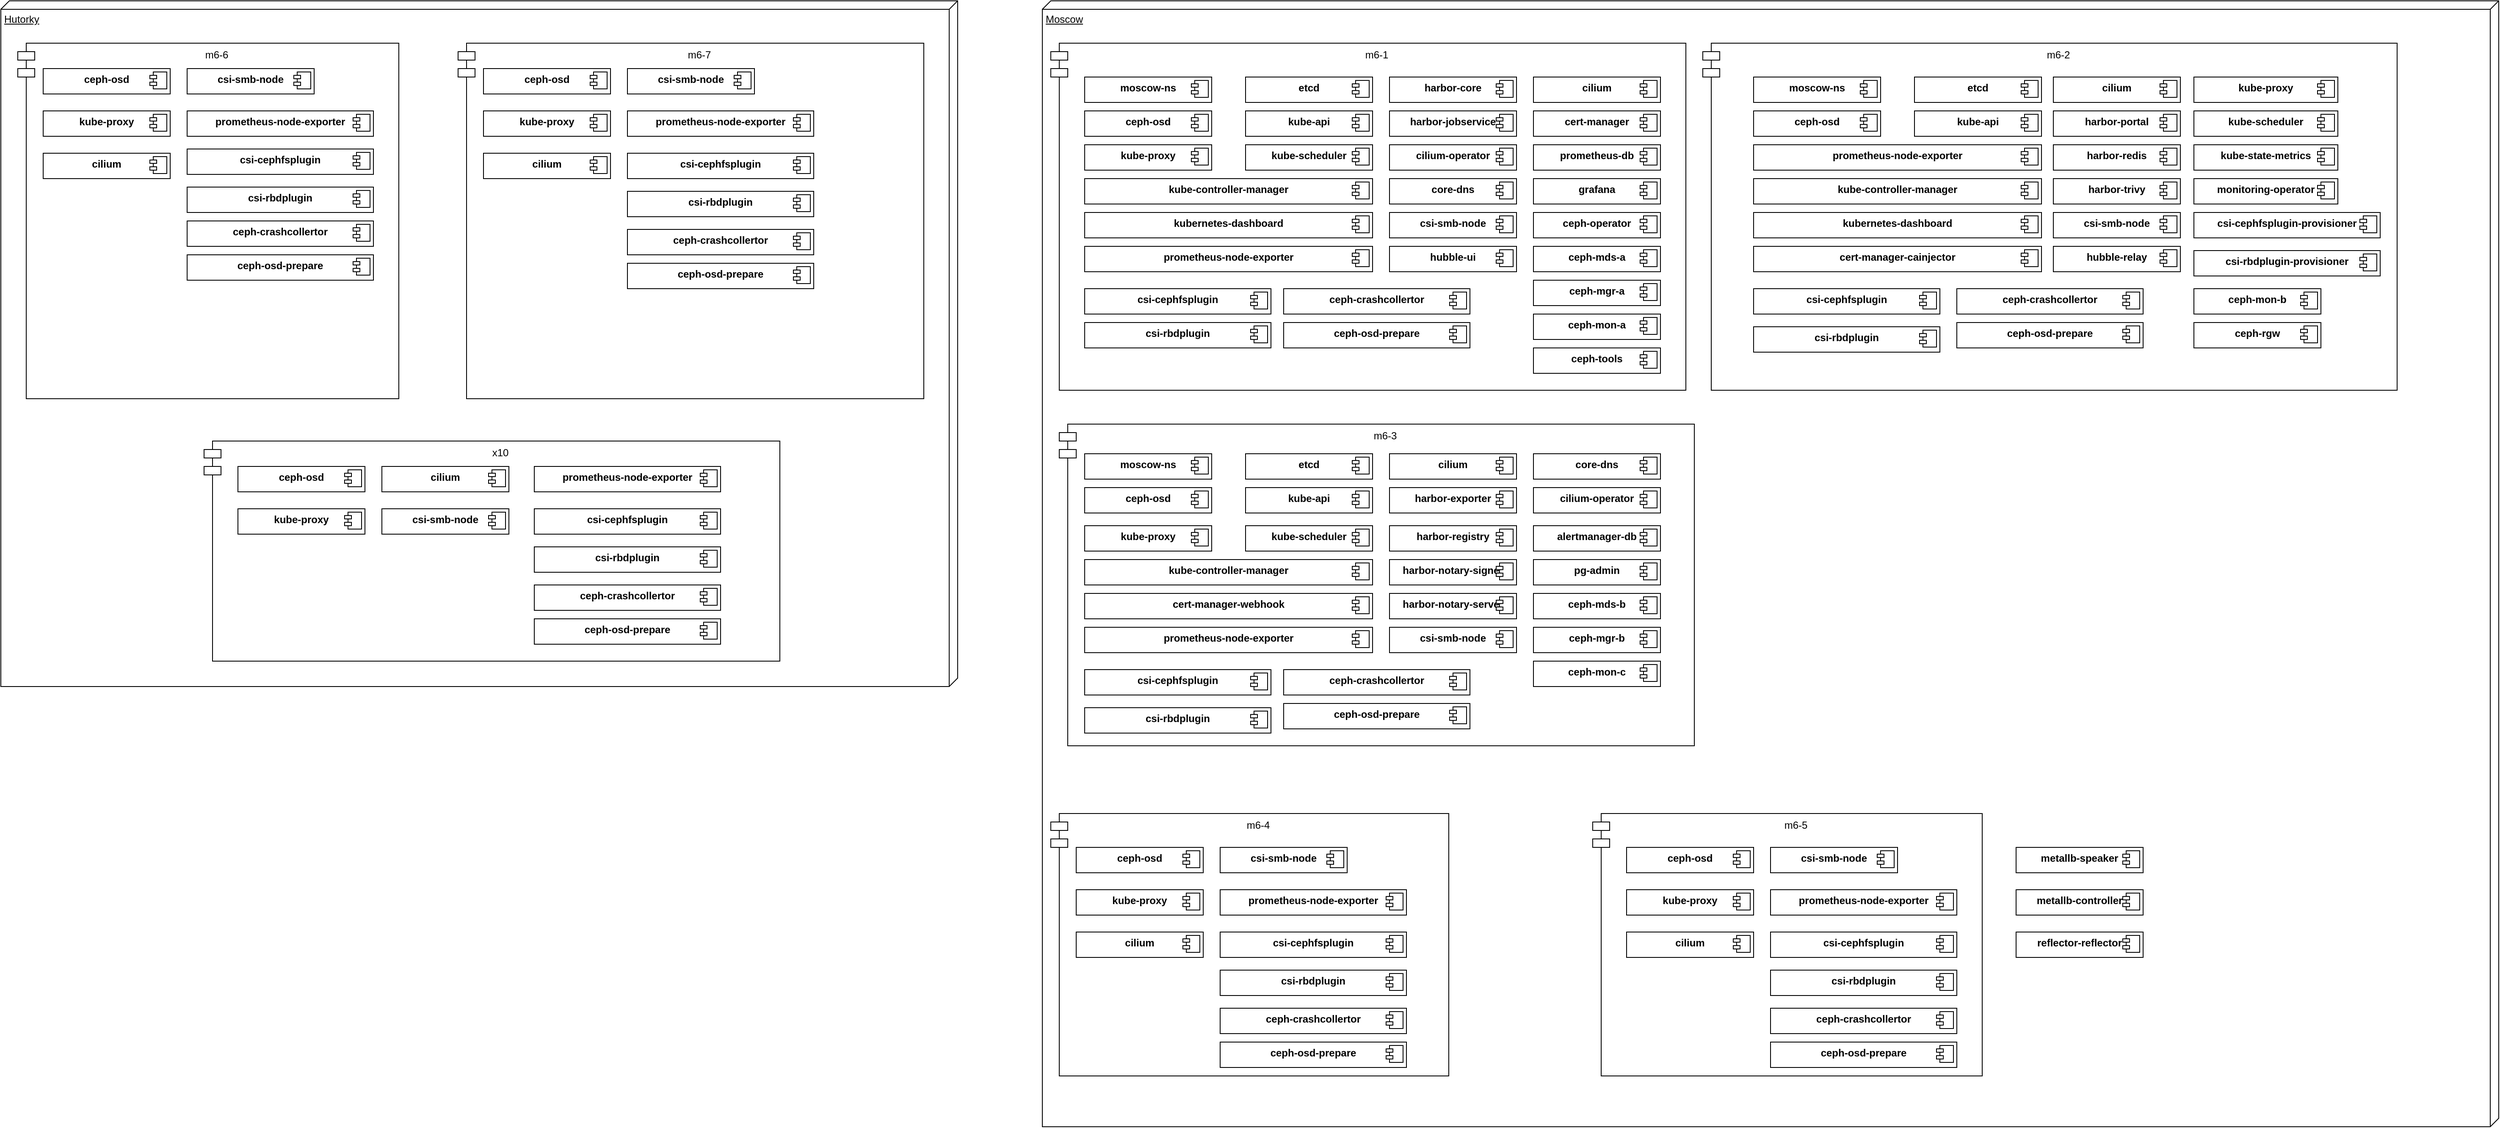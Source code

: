 <mxfile version="21.6.2" type="github">
  <diagram name="Page-1" id="b5b7bab2-c9e2-2cf4-8b2a-24fd1a2a6d21">
    <mxGraphModel dx="4227" dy="2177" grid="1" gridSize="10" guides="1" tooltips="1" connect="1" arrows="1" fold="1" page="1" pageScale="1" pageWidth="827" pageHeight="1169" background="none" math="0" shadow="0">
      <root>
        <mxCell id="0" />
        <mxCell id="1" parent="0" />
        <mxCell id="5k2eKS2Oopj2Y_W2N8oo-19" value="Hutorky" style="verticalAlign=top;align=left;spacingTop=8;spacingLeft=2;spacingRight=12;shape=cube;size=10;direction=south;fontStyle=4;html=1;whiteSpace=wrap;" vertex="1" parent="1">
          <mxGeometry x="-770" y="110" width="1130" height="810" as="geometry" />
        </mxCell>
        <mxCell id="5k2eKS2Oopj2Y_W2N8oo-20" value="Moscow" style="verticalAlign=top;align=left;spacingTop=8;spacingLeft=2;spacingRight=12;shape=cube;size=10;direction=south;fontStyle=4;html=1;whiteSpace=wrap;" vertex="1" parent="1">
          <mxGeometry x="460" y="110" width="1720" height="1330" as="geometry" />
        </mxCell>
        <mxCell id="5k2eKS2Oopj2Y_W2N8oo-21" value="m6-6" style="shape=module;align=left;spacingLeft=20;align=center;verticalAlign=top;whiteSpace=wrap;html=1;" vertex="1" parent="1">
          <mxGeometry x="-750" y="160" width="450" height="420" as="geometry" />
        </mxCell>
        <mxCell id="5k2eKS2Oopj2Y_W2N8oo-22" value="m6-7" style="shape=module;align=left;spacingLeft=20;align=center;verticalAlign=top;whiteSpace=wrap;html=1;" vertex="1" parent="1">
          <mxGeometry x="-230" y="160" width="550" height="420" as="geometry" />
        </mxCell>
        <mxCell id="5k2eKS2Oopj2Y_W2N8oo-23" value="x10" style="shape=module;align=left;spacingLeft=20;align=center;verticalAlign=top;whiteSpace=wrap;html=1;" vertex="1" parent="1">
          <mxGeometry x="-530" y="630" width="680" height="260" as="geometry" />
        </mxCell>
        <mxCell id="5k2eKS2Oopj2Y_W2N8oo-24" value="m6-1" style="shape=module;align=left;spacingLeft=20;align=center;verticalAlign=top;whiteSpace=wrap;html=1;" vertex="1" parent="1">
          <mxGeometry x="470" y="160" width="750" height="410" as="geometry" />
        </mxCell>
        <mxCell id="5k2eKS2Oopj2Y_W2N8oo-25" value="m6-2" style="shape=module;align=left;spacingLeft=20;align=center;verticalAlign=top;whiteSpace=wrap;html=1;" vertex="1" parent="1">
          <mxGeometry x="1240" y="160" width="820" height="410" as="geometry" />
        </mxCell>
        <mxCell id="5k2eKS2Oopj2Y_W2N8oo-26" value="m6-4" style="shape=module;align=left;spacingLeft=20;align=center;verticalAlign=top;whiteSpace=wrap;html=1;" vertex="1" parent="1">
          <mxGeometry x="470" y="1070" width="470" height="310" as="geometry" />
        </mxCell>
        <mxCell id="5k2eKS2Oopj2Y_W2N8oo-27" value="m6-5" style="shape=module;align=left;spacingLeft=20;align=center;verticalAlign=top;whiteSpace=wrap;html=1;" vertex="1" parent="1">
          <mxGeometry x="1110" y="1070" width="460" height="310" as="geometry" />
        </mxCell>
        <mxCell id="5k2eKS2Oopj2Y_W2N8oo-28" value="m6-3" style="shape=module;align=left;spacingLeft=20;align=center;verticalAlign=top;whiteSpace=wrap;html=1;" vertex="1" parent="1">
          <mxGeometry x="480" y="610" width="750" height="380" as="geometry" />
        </mxCell>
        <mxCell id="5k2eKS2Oopj2Y_W2N8oo-30" value="&lt;p style=&quot;margin:0px;margin-top:6px;text-align:center;&quot;&gt;&lt;b&gt;moscow-ns&lt;/b&gt;&lt;/p&gt;" style="align=left;overflow=fill;html=1;dropTarget=0;whiteSpace=wrap;" vertex="1" parent="1">
          <mxGeometry x="510" y="200" width="150" height="30" as="geometry" />
        </mxCell>
        <mxCell id="5k2eKS2Oopj2Y_W2N8oo-31" value="" style="shape=component;jettyWidth=8;jettyHeight=4;" vertex="1" parent="5k2eKS2Oopj2Y_W2N8oo-30">
          <mxGeometry x="1" width="20" height="20" relative="1" as="geometry">
            <mxPoint x="-24" y="4" as="offset" />
          </mxGeometry>
        </mxCell>
        <mxCell id="5k2eKS2Oopj2Y_W2N8oo-32" value="&lt;p style=&quot;margin:0px;margin-top:6px;text-align:center;&quot;&gt;&lt;b&gt;etcd&lt;/b&gt;&lt;/p&gt;" style="align=left;overflow=fill;html=1;dropTarget=0;whiteSpace=wrap;" vertex="1" parent="1">
          <mxGeometry x="700" y="200" width="150" height="30" as="geometry" />
        </mxCell>
        <mxCell id="5k2eKS2Oopj2Y_W2N8oo-33" value="" style="shape=component;jettyWidth=8;jettyHeight=4;" vertex="1" parent="5k2eKS2Oopj2Y_W2N8oo-32">
          <mxGeometry x="1" width="20" height="20" relative="1" as="geometry">
            <mxPoint x="-24" y="4" as="offset" />
          </mxGeometry>
        </mxCell>
        <mxCell id="5k2eKS2Oopj2Y_W2N8oo-34" value="&lt;p style=&quot;margin:0px;margin-top:6px;text-align:center;&quot;&gt;&lt;b&gt;moscow-ns&lt;/b&gt;&lt;/p&gt;" style="align=left;overflow=fill;html=1;dropTarget=0;whiteSpace=wrap;" vertex="1" parent="1">
          <mxGeometry x="1300" y="200" width="150" height="30" as="geometry" />
        </mxCell>
        <mxCell id="5k2eKS2Oopj2Y_W2N8oo-35" value="" style="shape=component;jettyWidth=8;jettyHeight=4;" vertex="1" parent="5k2eKS2Oopj2Y_W2N8oo-34">
          <mxGeometry x="1" width="20" height="20" relative="1" as="geometry">
            <mxPoint x="-24" y="4" as="offset" />
          </mxGeometry>
        </mxCell>
        <mxCell id="5k2eKS2Oopj2Y_W2N8oo-36" value="&lt;p style=&quot;margin:0px;margin-top:6px;text-align:center;&quot;&gt;&lt;b&gt;etcd&lt;/b&gt;&lt;/p&gt;" style="align=left;overflow=fill;html=1;dropTarget=0;whiteSpace=wrap;" vertex="1" parent="1">
          <mxGeometry x="1490" y="200" width="150" height="30" as="geometry" />
        </mxCell>
        <mxCell id="5k2eKS2Oopj2Y_W2N8oo-37" value="" style="shape=component;jettyWidth=8;jettyHeight=4;" vertex="1" parent="5k2eKS2Oopj2Y_W2N8oo-36">
          <mxGeometry x="1" width="20" height="20" relative="1" as="geometry">
            <mxPoint x="-24" y="4" as="offset" />
          </mxGeometry>
        </mxCell>
        <mxCell id="5k2eKS2Oopj2Y_W2N8oo-38" value="&lt;p style=&quot;margin:0px;margin-top:6px;text-align:center;&quot;&gt;&lt;b&gt;moscow-ns&lt;/b&gt;&lt;/p&gt;" style="align=left;overflow=fill;html=1;dropTarget=0;whiteSpace=wrap;" vertex="1" parent="1">
          <mxGeometry x="510" y="645" width="150" height="30" as="geometry" />
        </mxCell>
        <mxCell id="5k2eKS2Oopj2Y_W2N8oo-39" value="" style="shape=component;jettyWidth=8;jettyHeight=4;" vertex="1" parent="5k2eKS2Oopj2Y_W2N8oo-38">
          <mxGeometry x="1" width="20" height="20" relative="1" as="geometry">
            <mxPoint x="-24" y="4" as="offset" />
          </mxGeometry>
        </mxCell>
        <mxCell id="5k2eKS2Oopj2Y_W2N8oo-40" value="&lt;p style=&quot;margin:0px;margin-top:6px;text-align:center;&quot;&gt;&lt;b&gt;etcd&lt;/b&gt;&lt;/p&gt;" style="align=left;overflow=fill;html=1;dropTarget=0;whiteSpace=wrap;" vertex="1" parent="1">
          <mxGeometry x="700" y="645" width="150" height="30" as="geometry" />
        </mxCell>
        <mxCell id="5k2eKS2Oopj2Y_W2N8oo-41" value="" style="shape=component;jettyWidth=8;jettyHeight=4;" vertex="1" parent="5k2eKS2Oopj2Y_W2N8oo-40">
          <mxGeometry x="1" width="20" height="20" relative="1" as="geometry">
            <mxPoint x="-24" y="4" as="offset" />
          </mxGeometry>
        </mxCell>
        <mxCell id="5k2eKS2Oopj2Y_W2N8oo-42" value="&lt;p style=&quot;margin:0px;margin-top:6px;text-align:center;&quot;&gt;&lt;b&gt;ceph-osd&lt;/b&gt;&lt;/p&gt;" style="align=left;overflow=fill;html=1;dropTarget=0;whiteSpace=wrap;" vertex="1" parent="1">
          <mxGeometry x="510" y="240" width="150" height="30" as="geometry" />
        </mxCell>
        <mxCell id="5k2eKS2Oopj2Y_W2N8oo-43" value="" style="shape=component;jettyWidth=8;jettyHeight=4;" vertex="1" parent="5k2eKS2Oopj2Y_W2N8oo-42">
          <mxGeometry x="1" width="20" height="20" relative="1" as="geometry">
            <mxPoint x="-24" y="4" as="offset" />
          </mxGeometry>
        </mxCell>
        <mxCell id="5k2eKS2Oopj2Y_W2N8oo-44" value="&lt;p style=&quot;margin:0px;margin-top:6px;text-align:center;&quot;&gt;&lt;b&gt;ceph-osd&lt;/b&gt;&lt;/p&gt;" style="align=left;overflow=fill;html=1;dropTarget=0;whiteSpace=wrap;" vertex="1" parent="1">
          <mxGeometry x="1300" y="240" width="150" height="30" as="geometry" />
        </mxCell>
        <mxCell id="5k2eKS2Oopj2Y_W2N8oo-45" value="" style="shape=component;jettyWidth=8;jettyHeight=4;" vertex="1" parent="5k2eKS2Oopj2Y_W2N8oo-44">
          <mxGeometry x="1" width="20" height="20" relative="1" as="geometry">
            <mxPoint x="-24" y="4" as="offset" />
          </mxGeometry>
        </mxCell>
        <mxCell id="5k2eKS2Oopj2Y_W2N8oo-58" value="&lt;p style=&quot;margin:0px;margin-top:6px;text-align:center;&quot;&gt;&lt;b&gt;kube-api&lt;/b&gt;&lt;/p&gt;" style="align=left;overflow=fill;html=1;dropTarget=0;whiteSpace=wrap;" vertex="1" parent="1">
          <mxGeometry x="700" y="240" width="150" height="30" as="geometry" />
        </mxCell>
        <mxCell id="5k2eKS2Oopj2Y_W2N8oo-59" value="" style="shape=component;jettyWidth=8;jettyHeight=4;" vertex="1" parent="5k2eKS2Oopj2Y_W2N8oo-58">
          <mxGeometry x="1" width="20" height="20" relative="1" as="geometry">
            <mxPoint x="-24" y="4" as="offset" />
          </mxGeometry>
        </mxCell>
        <mxCell id="5k2eKS2Oopj2Y_W2N8oo-60" value="&lt;p style=&quot;margin:0px;margin-top:6px;text-align:center;&quot;&gt;&lt;b&gt;kube-api&lt;/b&gt;&lt;/p&gt;" style="align=left;overflow=fill;html=1;dropTarget=0;whiteSpace=wrap;" vertex="1" parent="1">
          <mxGeometry x="1490" y="240" width="150" height="30" as="geometry" />
        </mxCell>
        <mxCell id="5k2eKS2Oopj2Y_W2N8oo-61" value="" style="shape=component;jettyWidth=8;jettyHeight=4;" vertex="1" parent="5k2eKS2Oopj2Y_W2N8oo-60">
          <mxGeometry x="1" width="20" height="20" relative="1" as="geometry">
            <mxPoint x="-24" y="4" as="offset" />
          </mxGeometry>
        </mxCell>
        <mxCell id="5k2eKS2Oopj2Y_W2N8oo-62" value="&lt;p style=&quot;margin:0px;margin-top:6px;text-align:center;&quot;&gt;&lt;b&gt;kube-api&lt;/b&gt;&lt;/p&gt;" style="align=left;overflow=fill;html=1;dropTarget=0;whiteSpace=wrap;" vertex="1" parent="1">
          <mxGeometry x="700" y="685" width="150" height="30" as="geometry" />
        </mxCell>
        <mxCell id="5k2eKS2Oopj2Y_W2N8oo-63" value="" style="shape=component;jettyWidth=8;jettyHeight=4;" vertex="1" parent="5k2eKS2Oopj2Y_W2N8oo-62">
          <mxGeometry x="1" width="20" height="20" relative="1" as="geometry">
            <mxPoint x="-24" y="4" as="offset" />
          </mxGeometry>
        </mxCell>
        <mxCell id="5k2eKS2Oopj2Y_W2N8oo-64" value="&lt;p style=&quot;margin:0px;margin-top:6px;text-align:center;&quot;&gt;&lt;b&gt;ceph-osd&lt;/b&gt;&lt;/p&gt;" style="align=left;overflow=fill;html=1;dropTarget=0;whiteSpace=wrap;" vertex="1" parent="1">
          <mxGeometry x="510" y="685" width="150" height="30" as="geometry" />
        </mxCell>
        <mxCell id="5k2eKS2Oopj2Y_W2N8oo-65" value="" style="shape=component;jettyWidth=8;jettyHeight=4;" vertex="1" parent="5k2eKS2Oopj2Y_W2N8oo-64">
          <mxGeometry x="1" width="20" height="20" relative="1" as="geometry">
            <mxPoint x="-24" y="4" as="offset" />
          </mxGeometry>
        </mxCell>
        <mxCell id="5k2eKS2Oopj2Y_W2N8oo-67" value="&lt;p style=&quot;margin:0px;margin-top:6px;text-align:center;&quot;&gt;&lt;b&gt;kube-scheduler&lt;/b&gt;&lt;/p&gt;" style="align=left;overflow=fill;html=1;dropTarget=0;whiteSpace=wrap;" vertex="1" parent="1">
          <mxGeometry x="700" y="280" width="150" height="30" as="geometry" />
        </mxCell>
        <mxCell id="5k2eKS2Oopj2Y_W2N8oo-68" value="" style="shape=component;jettyWidth=8;jettyHeight=4;" vertex="1" parent="5k2eKS2Oopj2Y_W2N8oo-67">
          <mxGeometry x="1" width="20" height="20" relative="1" as="geometry">
            <mxPoint x="-24" y="4" as="offset" />
          </mxGeometry>
        </mxCell>
        <mxCell id="5k2eKS2Oopj2Y_W2N8oo-69" value="&lt;p style=&quot;margin:0px;margin-top:6px;text-align:center;&quot;&gt;&lt;b&gt;kube-controller-manager&lt;/b&gt;&lt;/p&gt;" style="align=left;overflow=fill;html=1;dropTarget=0;whiteSpace=wrap;" vertex="1" parent="1">
          <mxGeometry x="510" y="320" width="340" height="30" as="geometry" />
        </mxCell>
        <mxCell id="5k2eKS2Oopj2Y_W2N8oo-70" value="" style="shape=component;jettyWidth=8;jettyHeight=4;" vertex="1" parent="5k2eKS2Oopj2Y_W2N8oo-69">
          <mxGeometry x="1" width="20" height="20" relative="1" as="geometry">
            <mxPoint x="-24" y="4" as="offset" />
          </mxGeometry>
        </mxCell>
        <mxCell id="5k2eKS2Oopj2Y_W2N8oo-71" value="&lt;p style=&quot;margin:0px;margin-top:6px;text-align:center;&quot;&gt;&lt;b&gt;kube-proxy&lt;/b&gt;&lt;/p&gt;" style="align=left;overflow=fill;html=1;dropTarget=0;whiteSpace=wrap;" vertex="1" parent="1">
          <mxGeometry x="510" y="280" width="150" height="30" as="geometry" />
        </mxCell>
        <mxCell id="5k2eKS2Oopj2Y_W2N8oo-72" value="" style="shape=component;jettyWidth=8;jettyHeight=4;" vertex="1" parent="5k2eKS2Oopj2Y_W2N8oo-71">
          <mxGeometry x="1" width="20" height="20" relative="1" as="geometry">
            <mxPoint x="-24" y="4" as="offset" />
          </mxGeometry>
        </mxCell>
        <mxCell id="5k2eKS2Oopj2Y_W2N8oo-73" value="&lt;p style=&quot;margin:0px;margin-top:6px;text-align:center;&quot;&gt;&lt;b&gt;kube-scheduler&lt;/b&gt;&lt;/p&gt;" style="align=left;overflow=fill;html=1;dropTarget=0;whiteSpace=wrap;" vertex="1" parent="1">
          <mxGeometry x="1820" y="240" width="170" height="30" as="geometry" />
        </mxCell>
        <mxCell id="5k2eKS2Oopj2Y_W2N8oo-74" value="" style="shape=component;jettyWidth=8;jettyHeight=4;" vertex="1" parent="5k2eKS2Oopj2Y_W2N8oo-73">
          <mxGeometry x="1" width="20" height="20" relative="1" as="geometry">
            <mxPoint x="-24" y="4" as="offset" />
          </mxGeometry>
        </mxCell>
        <mxCell id="5k2eKS2Oopj2Y_W2N8oo-75" value="&lt;p style=&quot;margin:0px;margin-top:6px;text-align:center;&quot;&gt;&lt;b&gt;kube-controller-manager&lt;/b&gt;&lt;/p&gt;" style="align=left;overflow=fill;html=1;dropTarget=0;whiteSpace=wrap;" vertex="1" parent="1">
          <mxGeometry x="1300" y="320" width="340" height="30" as="geometry" />
        </mxCell>
        <mxCell id="5k2eKS2Oopj2Y_W2N8oo-76" value="" style="shape=component;jettyWidth=8;jettyHeight=4;" vertex="1" parent="5k2eKS2Oopj2Y_W2N8oo-75">
          <mxGeometry x="1" width="20" height="20" relative="1" as="geometry">
            <mxPoint x="-24" y="4" as="offset" />
          </mxGeometry>
        </mxCell>
        <mxCell id="5k2eKS2Oopj2Y_W2N8oo-77" value="&lt;p style=&quot;margin:0px;margin-top:6px;text-align:center;&quot;&gt;&lt;b&gt;kube-proxy&lt;/b&gt;&lt;/p&gt;" style="align=left;overflow=fill;html=1;dropTarget=0;whiteSpace=wrap;" vertex="1" parent="1">
          <mxGeometry x="1820" y="200" width="170" height="30" as="geometry" />
        </mxCell>
        <mxCell id="5k2eKS2Oopj2Y_W2N8oo-78" value="" style="shape=component;jettyWidth=8;jettyHeight=4;" vertex="1" parent="5k2eKS2Oopj2Y_W2N8oo-77">
          <mxGeometry x="1" width="20" height="20" relative="1" as="geometry">
            <mxPoint x="-24" y="4" as="offset" />
          </mxGeometry>
        </mxCell>
        <mxCell id="5k2eKS2Oopj2Y_W2N8oo-79" value="&lt;p style=&quot;margin:0px;margin-top:6px;text-align:center;&quot;&gt;&lt;b&gt;kube-scheduler&lt;/b&gt;&lt;/p&gt;" style="align=left;overflow=fill;html=1;dropTarget=0;whiteSpace=wrap;" vertex="1" parent="1">
          <mxGeometry x="700" y="730" width="150" height="30" as="geometry" />
        </mxCell>
        <mxCell id="5k2eKS2Oopj2Y_W2N8oo-80" value="" style="shape=component;jettyWidth=8;jettyHeight=4;" vertex="1" parent="5k2eKS2Oopj2Y_W2N8oo-79">
          <mxGeometry x="1" width="20" height="20" relative="1" as="geometry">
            <mxPoint x="-24" y="4" as="offset" />
          </mxGeometry>
        </mxCell>
        <mxCell id="5k2eKS2Oopj2Y_W2N8oo-81" value="&lt;p style=&quot;margin:0px;margin-top:6px;text-align:center;&quot;&gt;&lt;b&gt;kube-controller-manager&lt;/b&gt;&lt;/p&gt;" style="align=left;overflow=fill;html=1;dropTarget=0;whiteSpace=wrap;" vertex="1" parent="1">
          <mxGeometry x="510" y="770" width="340" height="30" as="geometry" />
        </mxCell>
        <mxCell id="5k2eKS2Oopj2Y_W2N8oo-82" value="" style="shape=component;jettyWidth=8;jettyHeight=4;" vertex="1" parent="5k2eKS2Oopj2Y_W2N8oo-81">
          <mxGeometry x="1" width="20" height="20" relative="1" as="geometry">
            <mxPoint x="-24" y="4" as="offset" />
          </mxGeometry>
        </mxCell>
        <mxCell id="5k2eKS2Oopj2Y_W2N8oo-83" value="&lt;p style=&quot;margin:0px;margin-top:6px;text-align:center;&quot;&gt;&lt;b&gt;kube-proxy&lt;/b&gt;&lt;/p&gt;" style="align=left;overflow=fill;html=1;dropTarget=0;whiteSpace=wrap;" vertex="1" parent="1">
          <mxGeometry x="510" y="730" width="150" height="30" as="geometry" />
        </mxCell>
        <mxCell id="5k2eKS2Oopj2Y_W2N8oo-84" value="" style="shape=component;jettyWidth=8;jettyHeight=4;" vertex="1" parent="5k2eKS2Oopj2Y_W2N8oo-83">
          <mxGeometry x="1" width="20" height="20" relative="1" as="geometry">
            <mxPoint x="-24" y="4" as="offset" />
          </mxGeometry>
        </mxCell>
        <mxCell id="5k2eKS2Oopj2Y_W2N8oo-85" value="&lt;p style=&quot;margin:0px;margin-top:6px;text-align:center;&quot;&gt;&lt;b&gt;ceph-osd&lt;/b&gt;&lt;/p&gt;" style="align=left;overflow=fill;html=1;dropTarget=0;whiteSpace=wrap;" vertex="1" parent="1">
          <mxGeometry x="500" y="1110" width="150" height="30" as="geometry" />
        </mxCell>
        <mxCell id="5k2eKS2Oopj2Y_W2N8oo-86" value="" style="shape=component;jettyWidth=8;jettyHeight=4;" vertex="1" parent="5k2eKS2Oopj2Y_W2N8oo-85">
          <mxGeometry x="1" width="20" height="20" relative="1" as="geometry">
            <mxPoint x="-24" y="4" as="offset" />
          </mxGeometry>
        </mxCell>
        <mxCell id="5k2eKS2Oopj2Y_W2N8oo-87" value="&lt;p style=&quot;margin:0px;margin-top:6px;text-align:center;&quot;&gt;&lt;b&gt;ceph-osd&lt;/b&gt;&lt;/p&gt;" style="align=left;overflow=fill;html=1;dropTarget=0;whiteSpace=wrap;" vertex="1" parent="1">
          <mxGeometry x="1150" y="1110" width="150" height="30" as="geometry" />
        </mxCell>
        <mxCell id="5k2eKS2Oopj2Y_W2N8oo-88" value="" style="shape=component;jettyWidth=8;jettyHeight=4;" vertex="1" parent="5k2eKS2Oopj2Y_W2N8oo-87">
          <mxGeometry x="1" width="20" height="20" relative="1" as="geometry">
            <mxPoint x="-24" y="4" as="offset" />
          </mxGeometry>
        </mxCell>
        <mxCell id="5k2eKS2Oopj2Y_W2N8oo-91" value="&lt;p style=&quot;margin:0px;margin-top:6px;text-align:center;&quot;&gt;&lt;b&gt;kube-proxy&lt;/b&gt;&lt;/p&gt;" style="align=left;overflow=fill;html=1;dropTarget=0;whiteSpace=wrap;" vertex="1" parent="1">
          <mxGeometry x="500" y="1160" width="150" height="30" as="geometry" />
        </mxCell>
        <mxCell id="5k2eKS2Oopj2Y_W2N8oo-92" value="" style="shape=component;jettyWidth=8;jettyHeight=4;" vertex="1" parent="5k2eKS2Oopj2Y_W2N8oo-91">
          <mxGeometry x="1" width="20" height="20" relative="1" as="geometry">
            <mxPoint x="-24" y="4" as="offset" />
          </mxGeometry>
        </mxCell>
        <mxCell id="5k2eKS2Oopj2Y_W2N8oo-95" value="&lt;p style=&quot;margin:0px;margin-top:6px;text-align:center;&quot;&gt;&lt;b&gt;kube-proxy&lt;/b&gt;&lt;/p&gt;" style="align=left;overflow=fill;html=1;dropTarget=0;whiteSpace=wrap;" vertex="1" parent="1">
          <mxGeometry x="1150" y="1160" width="150" height="30" as="geometry" />
        </mxCell>
        <mxCell id="5k2eKS2Oopj2Y_W2N8oo-96" value="" style="shape=component;jettyWidth=8;jettyHeight=4;" vertex="1" parent="5k2eKS2Oopj2Y_W2N8oo-95">
          <mxGeometry x="1" width="20" height="20" relative="1" as="geometry">
            <mxPoint x="-24" y="4" as="offset" />
          </mxGeometry>
        </mxCell>
        <mxCell id="5k2eKS2Oopj2Y_W2N8oo-97" value="&lt;p style=&quot;margin:0px;margin-top:6px;text-align:center;&quot;&gt;&lt;b&gt;ceph-osd&lt;/b&gt;&lt;/p&gt;" style="align=left;overflow=fill;html=1;dropTarget=0;whiteSpace=wrap;" vertex="1" parent="1">
          <mxGeometry x="-720" y="190" width="150" height="30" as="geometry" />
        </mxCell>
        <mxCell id="5k2eKS2Oopj2Y_W2N8oo-98" value="" style="shape=component;jettyWidth=8;jettyHeight=4;" vertex="1" parent="5k2eKS2Oopj2Y_W2N8oo-97">
          <mxGeometry x="1" width="20" height="20" relative="1" as="geometry">
            <mxPoint x="-24" y="4" as="offset" />
          </mxGeometry>
        </mxCell>
        <mxCell id="5k2eKS2Oopj2Y_W2N8oo-99" value="&lt;p style=&quot;margin:0px;margin-top:6px;text-align:center;&quot;&gt;&lt;b&gt;kube-proxy&lt;/b&gt;&lt;/p&gt;" style="align=left;overflow=fill;html=1;dropTarget=0;whiteSpace=wrap;" vertex="1" parent="1">
          <mxGeometry x="-720" y="240" width="150" height="30" as="geometry" />
        </mxCell>
        <mxCell id="5k2eKS2Oopj2Y_W2N8oo-100" value="" style="shape=component;jettyWidth=8;jettyHeight=4;" vertex="1" parent="5k2eKS2Oopj2Y_W2N8oo-99">
          <mxGeometry x="1" width="20" height="20" relative="1" as="geometry">
            <mxPoint x="-24" y="4" as="offset" />
          </mxGeometry>
        </mxCell>
        <mxCell id="5k2eKS2Oopj2Y_W2N8oo-101" value="&lt;p style=&quot;margin:0px;margin-top:6px;text-align:center;&quot;&gt;&lt;b&gt;ceph-osd&lt;/b&gt;&lt;/p&gt;" style="align=left;overflow=fill;html=1;dropTarget=0;whiteSpace=wrap;" vertex="1" parent="1">
          <mxGeometry x="-200" y="190" width="150" height="30" as="geometry" />
        </mxCell>
        <mxCell id="5k2eKS2Oopj2Y_W2N8oo-102" value="" style="shape=component;jettyWidth=8;jettyHeight=4;" vertex="1" parent="5k2eKS2Oopj2Y_W2N8oo-101">
          <mxGeometry x="1" width="20" height="20" relative="1" as="geometry">
            <mxPoint x="-24" y="4" as="offset" />
          </mxGeometry>
        </mxCell>
        <mxCell id="5k2eKS2Oopj2Y_W2N8oo-103" value="&lt;p style=&quot;margin:0px;margin-top:6px;text-align:center;&quot;&gt;&lt;b&gt;kube-proxy&lt;/b&gt;&lt;/p&gt;" style="align=left;overflow=fill;html=1;dropTarget=0;whiteSpace=wrap;" vertex="1" parent="1">
          <mxGeometry x="-200" y="240" width="150" height="30" as="geometry" />
        </mxCell>
        <mxCell id="5k2eKS2Oopj2Y_W2N8oo-104" value="" style="shape=component;jettyWidth=8;jettyHeight=4;" vertex="1" parent="5k2eKS2Oopj2Y_W2N8oo-103">
          <mxGeometry x="1" width="20" height="20" relative="1" as="geometry">
            <mxPoint x="-24" y="4" as="offset" />
          </mxGeometry>
        </mxCell>
        <mxCell id="5k2eKS2Oopj2Y_W2N8oo-105" value="&lt;p style=&quot;margin:0px;margin-top:6px;text-align:center;&quot;&gt;&lt;b&gt;ceph-osd&lt;/b&gt;&lt;/p&gt;" style="align=left;overflow=fill;html=1;dropTarget=0;whiteSpace=wrap;" vertex="1" parent="1">
          <mxGeometry x="-490" y="660" width="150" height="30" as="geometry" />
        </mxCell>
        <mxCell id="5k2eKS2Oopj2Y_W2N8oo-106" value="" style="shape=component;jettyWidth=8;jettyHeight=4;" vertex="1" parent="5k2eKS2Oopj2Y_W2N8oo-105">
          <mxGeometry x="1" width="20" height="20" relative="1" as="geometry">
            <mxPoint x="-24" y="4" as="offset" />
          </mxGeometry>
        </mxCell>
        <mxCell id="5k2eKS2Oopj2Y_W2N8oo-107" value="&lt;p style=&quot;margin:0px;margin-top:6px;text-align:center;&quot;&gt;&lt;b&gt;kube-proxy&lt;/b&gt;&lt;/p&gt;" style="align=left;overflow=fill;html=1;dropTarget=0;whiteSpace=wrap;" vertex="1" parent="1">
          <mxGeometry x="-490" y="710" width="150" height="30" as="geometry" />
        </mxCell>
        <mxCell id="5k2eKS2Oopj2Y_W2N8oo-108" value="" style="shape=component;jettyWidth=8;jettyHeight=4;" vertex="1" parent="5k2eKS2Oopj2Y_W2N8oo-107">
          <mxGeometry x="1" width="20" height="20" relative="1" as="geometry">
            <mxPoint x="-24" y="4" as="offset" />
          </mxGeometry>
        </mxCell>
        <mxCell id="5k2eKS2Oopj2Y_W2N8oo-109" value="&lt;p style=&quot;margin:0px;margin-top:6px;text-align:center;&quot;&gt;&lt;b&gt;cilium&lt;/b&gt;&lt;/p&gt;" style="align=left;overflow=fill;html=1;dropTarget=0;whiteSpace=wrap;" vertex="1" parent="1">
          <mxGeometry x="1040" y="200" width="150" height="30" as="geometry" />
        </mxCell>
        <mxCell id="5k2eKS2Oopj2Y_W2N8oo-110" value="" style="shape=component;jettyWidth=8;jettyHeight=4;" vertex="1" parent="5k2eKS2Oopj2Y_W2N8oo-109">
          <mxGeometry x="1" width="20" height="20" relative="1" as="geometry">
            <mxPoint x="-24" y="4" as="offset" />
          </mxGeometry>
        </mxCell>
        <mxCell id="5k2eKS2Oopj2Y_W2N8oo-111" value="&lt;p style=&quot;margin:0px;margin-top:6px;text-align:center;&quot;&gt;&lt;b&gt;cilium&lt;/b&gt;&lt;/p&gt;" style="align=left;overflow=fill;html=1;dropTarget=0;whiteSpace=wrap;" vertex="1" parent="1">
          <mxGeometry x="1654" y="200" width="150" height="30" as="geometry" />
        </mxCell>
        <mxCell id="5k2eKS2Oopj2Y_W2N8oo-112" value="" style="shape=component;jettyWidth=8;jettyHeight=4;" vertex="1" parent="5k2eKS2Oopj2Y_W2N8oo-111">
          <mxGeometry x="1" width="20" height="20" relative="1" as="geometry">
            <mxPoint x="-24" y="4" as="offset" />
          </mxGeometry>
        </mxCell>
        <mxCell id="5k2eKS2Oopj2Y_W2N8oo-113" value="&lt;p style=&quot;margin:0px;margin-top:6px;text-align:center;&quot;&gt;&lt;b&gt;cilium&lt;/b&gt;&lt;/p&gt;" style="align=left;overflow=fill;html=1;dropTarget=0;whiteSpace=wrap;" vertex="1" parent="1">
          <mxGeometry x="870" y="645" width="150" height="30" as="geometry" />
        </mxCell>
        <mxCell id="5k2eKS2Oopj2Y_W2N8oo-114" value="" style="shape=component;jettyWidth=8;jettyHeight=4;" vertex="1" parent="5k2eKS2Oopj2Y_W2N8oo-113">
          <mxGeometry x="1" width="20" height="20" relative="1" as="geometry">
            <mxPoint x="-24" y="4" as="offset" />
          </mxGeometry>
        </mxCell>
        <mxCell id="5k2eKS2Oopj2Y_W2N8oo-115" value="&lt;p style=&quot;margin:0px;margin-top:6px;text-align:center;&quot;&gt;&lt;b&gt;cilium&lt;/b&gt;&lt;/p&gt;" style="align=left;overflow=fill;html=1;dropTarget=0;whiteSpace=wrap;" vertex="1" parent="1">
          <mxGeometry x="500" y="1210" width="150" height="30" as="geometry" />
        </mxCell>
        <mxCell id="5k2eKS2Oopj2Y_W2N8oo-116" value="" style="shape=component;jettyWidth=8;jettyHeight=4;" vertex="1" parent="5k2eKS2Oopj2Y_W2N8oo-115">
          <mxGeometry x="1" width="20" height="20" relative="1" as="geometry">
            <mxPoint x="-24" y="4" as="offset" />
          </mxGeometry>
        </mxCell>
        <mxCell id="5k2eKS2Oopj2Y_W2N8oo-117" value="&lt;p style=&quot;margin:0px;margin-top:6px;text-align:center;&quot;&gt;&lt;b&gt;cilium&lt;/b&gt;&lt;/p&gt;" style="align=left;overflow=fill;html=1;dropTarget=0;whiteSpace=wrap;" vertex="1" parent="1">
          <mxGeometry x="1150" y="1210" width="150" height="30" as="geometry" />
        </mxCell>
        <mxCell id="5k2eKS2Oopj2Y_W2N8oo-118" value="" style="shape=component;jettyWidth=8;jettyHeight=4;" vertex="1" parent="5k2eKS2Oopj2Y_W2N8oo-117">
          <mxGeometry x="1" width="20" height="20" relative="1" as="geometry">
            <mxPoint x="-24" y="4" as="offset" />
          </mxGeometry>
        </mxCell>
        <mxCell id="5k2eKS2Oopj2Y_W2N8oo-119" value="&lt;p style=&quot;margin:0px;margin-top:6px;text-align:center;&quot;&gt;&lt;b&gt;cilium&lt;/b&gt;&lt;/p&gt;" style="align=left;overflow=fill;html=1;dropTarget=0;whiteSpace=wrap;" vertex="1" parent="1">
          <mxGeometry x="-200" y="290" width="150" height="30" as="geometry" />
        </mxCell>
        <mxCell id="5k2eKS2Oopj2Y_W2N8oo-120" value="" style="shape=component;jettyWidth=8;jettyHeight=4;" vertex="1" parent="5k2eKS2Oopj2Y_W2N8oo-119">
          <mxGeometry x="1" width="20" height="20" relative="1" as="geometry">
            <mxPoint x="-24" y="4" as="offset" />
          </mxGeometry>
        </mxCell>
        <mxCell id="5k2eKS2Oopj2Y_W2N8oo-121" value="&lt;p style=&quot;margin:0px;margin-top:6px;text-align:center;&quot;&gt;&lt;b&gt;cilium&lt;/b&gt;&lt;/p&gt;" style="align=left;overflow=fill;html=1;dropTarget=0;whiteSpace=wrap;" vertex="1" parent="1">
          <mxGeometry x="-720" y="290" width="150" height="30" as="geometry" />
        </mxCell>
        <mxCell id="5k2eKS2Oopj2Y_W2N8oo-122" value="" style="shape=component;jettyWidth=8;jettyHeight=4;" vertex="1" parent="5k2eKS2Oopj2Y_W2N8oo-121">
          <mxGeometry x="1" width="20" height="20" relative="1" as="geometry">
            <mxPoint x="-24" y="4" as="offset" />
          </mxGeometry>
        </mxCell>
        <mxCell id="5k2eKS2Oopj2Y_W2N8oo-123" value="&lt;p style=&quot;margin:0px;margin-top:6px;text-align:center;&quot;&gt;&lt;b&gt;cilium&lt;/b&gt;&lt;/p&gt;" style="align=left;overflow=fill;html=1;dropTarget=0;whiteSpace=wrap;" vertex="1" parent="1">
          <mxGeometry x="-320" y="660" width="150" height="30" as="geometry" />
        </mxCell>
        <mxCell id="5k2eKS2Oopj2Y_W2N8oo-124" value="" style="shape=component;jettyWidth=8;jettyHeight=4;" vertex="1" parent="5k2eKS2Oopj2Y_W2N8oo-123">
          <mxGeometry x="1" width="20" height="20" relative="1" as="geometry">
            <mxPoint x="-24" y="4" as="offset" />
          </mxGeometry>
        </mxCell>
        <mxCell id="5k2eKS2Oopj2Y_W2N8oo-125" value="&lt;p style=&quot;margin:0px;margin-top:6px;text-align:center;&quot;&gt;&lt;b&gt;kubernetes-dashboard&lt;/b&gt;&lt;/p&gt;" style="align=left;overflow=fill;html=1;dropTarget=0;whiteSpace=wrap;" vertex="1" parent="1">
          <mxGeometry x="510" y="360" width="340" height="30" as="geometry" />
        </mxCell>
        <mxCell id="5k2eKS2Oopj2Y_W2N8oo-126" value="" style="shape=component;jettyWidth=8;jettyHeight=4;" vertex="1" parent="5k2eKS2Oopj2Y_W2N8oo-125">
          <mxGeometry x="1" width="20" height="20" relative="1" as="geometry">
            <mxPoint x="-24" y="4" as="offset" />
          </mxGeometry>
        </mxCell>
        <mxCell id="5k2eKS2Oopj2Y_W2N8oo-127" value="&lt;p style=&quot;margin:0px;margin-top:6px;text-align:center;&quot;&gt;&lt;b&gt;kubernetes-dashboard&lt;/b&gt;&lt;/p&gt;" style="align=left;overflow=fill;html=1;dropTarget=0;whiteSpace=wrap;" vertex="1" parent="1">
          <mxGeometry x="1300" y="360" width="340" height="30" as="geometry" />
        </mxCell>
        <mxCell id="5k2eKS2Oopj2Y_W2N8oo-128" value="" style="shape=component;jettyWidth=8;jettyHeight=4;" vertex="1" parent="5k2eKS2Oopj2Y_W2N8oo-127">
          <mxGeometry x="1" width="20" height="20" relative="1" as="geometry">
            <mxPoint x="-24" y="4" as="offset" />
          </mxGeometry>
        </mxCell>
        <mxCell id="5k2eKS2Oopj2Y_W2N8oo-129" value="&lt;p style=&quot;margin:0px;margin-top:6px;text-align:center;&quot;&gt;&lt;b&gt;cert-manager-cainjector&lt;/b&gt;&lt;/p&gt;" style="align=left;overflow=fill;html=1;dropTarget=0;whiteSpace=wrap;" vertex="1" parent="1">
          <mxGeometry x="1300" y="400" width="340" height="30" as="geometry" />
        </mxCell>
        <mxCell id="5k2eKS2Oopj2Y_W2N8oo-130" value="" style="shape=component;jettyWidth=8;jettyHeight=4;" vertex="1" parent="5k2eKS2Oopj2Y_W2N8oo-129">
          <mxGeometry x="1" width="20" height="20" relative="1" as="geometry">
            <mxPoint x="-24" y="4" as="offset" />
          </mxGeometry>
        </mxCell>
        <mxCell id="5k2eKS2Oopj2Y_W2N8oo-131" value="&lt;p style=&quot;margin:0px;margin-top:6px;text-align:center;&quot;&gt;&lt;b&gt;cert-manager&lt;/b&gt;&lt;/p&gt;" style="align=left;overflow=fill;html=1;dropTarget=0;whiteSpace=wrap;" vertex="1" parent="1">
          <mxGeometry x="1040" y="240" width="150" height="30" as="geometry" />
        </mxCell>
        <mxCell id="5k2eKS2Oopj2Y_W2N8oo-132" value="" style="shape=component;jettyWidth=8;jettyHeight=4;" vertex="1" parent="5k2eKS2Oopj2Y_W2N8oo-131">
          <mxGeometry x="1" width="20" height="20" relative="1" as="geometry">
            <mxPoint x="-24" y="4" as="offset" />
          </mxGeometry>
        </mxCell>
        <mxCell id="5k2eKS2Oopj2Y_W2N8oo-133" value="&lt;p style=&quot;margin:0px;margin-top:6px;text-align:center;&quot;&gt;&lt;b&gt;cert-manager-webhook&lt;/b&gt;&lt;/p&gt;" style="align=left;overflow=fill;html=1;dropTarget=0;whiteSpace=wrap;" vertex="1" parent="1">
          <mxGeometry x="510" y="810" width="340" height="30" as="geometry" />
        </mxCell>
        <mxCell id="5k2eKS2Oopj2Y_W2N8oo-134" value="" style="shape=component;jettyWidth=8;jettyHeight=4;" vertex="1" parent="5k2eKS2Oopj2Y_W2N8oo-133">
          <mxGeometry x="1" width="20" height="20" relative="1" as="geometry">
            <mxPoint x="-24" y="4" as="offset" />
          </mxGeometry>
        </mxCell>
        <mxCell id="5k2eKS2Oopj2Y_W2N8oo-135" value="&lt;p style=&quot;margin: 6px 0px 0px;&quot;&gt;&lt;b&gt;harbor-core&lt;/b&gt;&lt;/p&gt;" style="align=center;overflow=fill;html=1;dropTarget=0;whiteSpace=wrap;spacingLeft=0;spacing=2;verticalAlign=middle;spacingTop=0;" vertex="1" parent="1">
          <mxGeometry x="870" y="200" width="150" height="30" as="geometry" />
        </mxCell>
        <mxCell id="5k2eKS2Oopj2Y_W2N8oo-136" value="" style="shape=component;jettyWidth=8;jettyHeight=4;" vertex="1" parent="5k2eKS2Oopj2Y_W2N8oo-135">
          <mxGeometry x="1" width="20" height="20" relative="1" as="geometry">
            <mxPoint x="-24" y="4" as="offset" />
          </mxGeometry>
        </mxCell>
        <mxCell id="5k2eKS2Oopj2Y_W2N8oo-137" value="&lt;p style=&quot;margin:0px;margin-top:6px;text-align:center;&quot;&gt;&lt;b&gt;cilium-operator&lt;/b&gt;&lt;/p&gt;" style="align=left;overflow=fill;html=1;dropTarget=0;whiteSpace=wrap;" vertex="1" parent="1">
          <mxGeometry x="1040" y="685" width="150" height="30" as="geometry" />
        </mxCell>
        <mxCell id="5k2eKS2Oopj2Y_W2N8oo-138" value="" style="shape=component;jettyWidth=8;jettyHeight=4;" vertex="1" parent="5k2eKS2Oopj2Y_W2N8oo-137">
          <mxGeometry x="1" width="20" height="20" relative="1" as="geometry">
            <mxPoint x="-24" y="4" as="offset" />
          </mxGeometry>
        </mxCell>
        <mxCell id="5k2eKS2Oopj2Y_W2N8oo-139" value="&lt;p style=&quot;margin:0px;margin-top:6px;text-align:center;&quot;&gt;&lt;b&gt;cilium-operator&lt;/b&gt;&lt;/p&gt;" style="align=left;overflow=fill;html=1;dropTarget=0;whiteSpace=wrap;" vertex="1" parent="1">
          <mxGeometry x="870" y="280" width="150" height="30" as="geometry" />
        </mxCell>
        <mxCell id="5k2eKS2Oopj2Y_W2N8oo-140" value="" style="shape=component;jettyWidth=8;jettyHeight=4;" vertex="1" parent="5k2eKS2Oopj2Y_W2N8oo-139">
          <mxGeometry x="1" width="20" height="20" relative="1" as="geometry">
            <mxPoint x="-24" y="4" as="offset" />
          </mxGeometry>
        </mxCell>
        <mxCell id="5k2eKS2Oopj2Y_W2N8oo-141" value="&lt;p style=&quot;margin:0px;margin-top:6px;text-align:center;&quot;&gt;&lt;b&gt;harbor-exporter&lt;/b&gt;&lt;/p&gt;" style="align=left;overflow=fill;html=1;dropTarget=0;whiteSpace=wrap;" vertex="1" parent="1">
          <mxGeometry x="870" y="685" width="150" height="30" as="geometry" />
        </mxCell>
        <mxCell id="5k2eKS2Oopj2Y_W2N8oo-142" value="" style="shape=component;jettyWidth=8;jettyHeight=4;" vertex="1" parent="5k2eKS2Oopj2Y_W2N8oo-141">
          <mxGeometry x="1" width="20" height="20" relative="1" as="geometry">
            <mxPoint x="-24" y="4" as="offset" />
          </mxGeometry>
        </mxCell>
        <mxCell id="5k2eKS2Oopj2Y_W2N8oo-143" value="&lt;p style=&quot;margin:0px;margin-top:6px;text-align:center;&quot;&gt;&lt;b&gt;harbor-jobservice&lt;/b&gt;&lt;/p&gt;" style="align=left;overflow=fill;html=1;dropTarget=0;whiteSpace=wrap;" vertex="1" parent="1">
          <mxGeometry x="870" y="240" width="150" height="30" as="geometry" />
        </mxCell>
        <mxCell id="5k2eKS2Oopj2Y_W2N8oo-144" value="" style="shape=component;jettyWidth=8;jettyHeight=4;" vertex="1" parent="5k2eKS2Oopj2Y_W2N8oo-143">
          <mxGeometry x="1" width="20" height="20" relative="1" as="geometry">
            <mxPoint x="-24" y="4" as="offset" />
          </mxGeometry>
        </mxCell>
        <mxCell id="5k2eKS2Oopj2Y_W2N8oo-145" value="&lt;p style=&quot;margin:0px;margin-top:6px;text-align:center;&quot;&gt;&lt;b&gt;harbor-registry&lt;/b&gt;&lt;/p&gt;" style="align=left;overflow=fill;html=1;dropTarget=0;whiteSpace=wrap;" vertex="1" parent="1">
          <mxGeometry x="870" y="730" width="150" height="30" as="geometry" />
        </mxCell>
        <mxCell id="5k2eKS2Oopj2Y_W2N8oo-146" value="" style="shape=component;jettyWidth=8;jettyHeight=4;" vertex="1" parent="5k2eKS2Oopj2Y_W2N8oo-145">
          <mxGeometry x="1" width="20" height="20" relative="1" as="geometry">
            <mxPoint x="-24" y="4" as="offset" />
          </mxGeometry>
        </mxCell>
        <mxCell id="5k2eKS2Oopj2Y_W2N8oo-147" value="&lt;p style=&quot;margin:0px;margin-top:6px;text-align:center;&quot;&gt;&lt;b&gt;harbor-notary-signer&lt;/b&gt;&lt;/p&gt;" style="align=left;overflow=fill;html=1;dropTarget=0;whiteSpace=wrap;" vertex="1" parent="1">
          <mxGeometry x="870" y="770" width="150" height="30" as="geometry" />
        </mxCell>
        <mxCell id="5k2eKS2Oopj2Y_W2N8oo-148" value="" style="shape=component;jettyWidth=8;jettyHeight=4;" vertex="1" parent="5k2eKS2Oopj2Y_W2N8oo-147">
          <mxGeometry x="1" width="20" height="20" relative="1" as="geometry">
            <mxPoint x="-24" y="4" as="offset" />
          </mxGeometry>
        </mxCell>
        <mxCell id="5k2eKS2Oopj2Y_W2N8oo-149" value="&lt;p style=&quot;margin:0px;margin-top:6px;text-align:center;&quot;&gt;&lt;b&gt;harbor-notary-server&lt;/b&gt;&lt;/p&gt;" style="align=left;overflow=fill;html=1;dropTarget=0;whiteSpace=wrap;" vertex="1" parent="1">
          <mxGeometry x="870" y="810" width="150" height="30" as="geometry" />
        </mxCell>
        <mxCell id="5k2eKS2Oopj2Y_W2N8oo-150" value="" style="shape=component;jettyWidth=8;jettyHeight=4;" vertex="1" parent="5k2eKS2Oopj2Y_W2N8oo-149">
          <mxGeometry x="1" width="20" height="20" relative="1" as="geometry">
            <mxPoint x="-24" y="4" as="offset" />
          </mxGeometry>
        </mxCell>
        <mxCell id="5k2eKS2Oopj2Y_W2N8oo-151" value="&lt;p style=&quot;margin: 6px 0px 0px;&quot;&gt;&lt;b&gt;harbor-portal&lt;/b&gt;&lt;/p&gt;" style="align=center;overflow=fill;html=1;dropTarget=0;whiteSpace=wrap;spacingLeft=0;spacing=2;verticalAlign=middle;spacingTop=0;" vertex="1" parent="1">
          <mxGeometry x="1654" y="240" width="150" height="30" as="geometry" />
        </mxCell>
        <mxCell id="5k2eKS2Oopj2Y_W2N8oo-152" value="" style="shape=component;jettyWidth=8;jettyHeight=4;" vertex="1" parent="5k2eKS2Oopj2Y_W2N8oo-151">
          <mxGeometry x="1" width="20" height="20" relative="1" as="geometry">
            <mxPoint x="-24" y="4" as="offset" />
          </mxGeometry>
        </mxCell>
        <mxCell id="5k2eKS2Oopj2Y_W2N8oo-153" value="&lt;p style=&quot;margin: 6px 0px 0px;&quot;&gt;&lt;b&gt;harbor-redis&lt;/b&gt;&lt;/p&gt;" style="align=center;overflow=fill;html=1;dropTarget=0;whiteSpace=wrap;spacingLeft=0;spacing=2;verticalAlign=middle;spacingTop=0;" vertex="1" parent="1">
          <mxGeometry x="1654" y="280" width="150" height="30" as="geometry" />
        </mxCell>
        <mxCell id="5k2eKS2Oopj2Y_W2N8oo-154" value="" style="shape=component;jettyWidth=8;jettyHeight=4;" vertex="1" parent="5k2eKS2Oopj2Y_W2N8oo-153">
          <mxGeometry x="1" width="20" height="20" relative="1" as="geometry">
            <mxPoint x="-24" y="4" as="offset" />
          </mxGeometry>
        </mxCell>
        <mxCell id="5k2eKS2Oopj2Y_W2N8oo-155" value="&lt;p style=&quot;margin: 6px 0px 0px;&quot;&gt;&lt;b&gt;harbor-trivy&lt;/b&gt;&lt;/p&gt;" style="align=center;overflow=fill;html=1;dropTarget=0;whiteSpace=wrap;spacingLeft=0;spacing=2;verticalAlign=middle;spacingTop=0;" vertex="1" parent="1">
          <mxGeometry x="1654" y="320" width="150" height="30" as="geometry" />
        </mxCell>
        <mxCell id="5k2eKS2Oopj2Y_W2N8oo-156" value="" style="shape=component;jettyWidth=8;jettyHeight=4;" vertex="1" parent="5k2eKS2Oopj2Y_W2N8oo-155">
          <mxGeometry x="1" width="20" height="20" relative="1" as="geometry">
            <mxPoint x="-24" y="4" as="offset" />
          </mxGeometry>
        </mxCell>
        <mxCell id="5k2eKS2Oopj2Y_W2N8oo-157" value="&lt;p style=&quot;margin:0px;margin-top:6px;text-align:center;&quot;&gt;&lt;b&gt;core-dns&lt;/b&gt;&lt;/p&gt;" style="align=left;overflow=fill;html=1;dropTarget=0;whiteSpace=wrap;" vertex="1" parent="1">
          <mxGeometry x="870" y="320" width="150" height="30" as="geometry" />
        </mxCell>
        <mxCell id="5k2eKS2Oopj2Y_W2N8oo-158" value="" style="shape=component;jettyWidth=8;jettyHeight=4;" vertex="1" parent="5k2eKS2Oopj2Y_W2N8oo-157">
          <mxGeometry x="1" width="20" height="20" relative="1" as="geometry">
            <mxPoint x="-24" y="4" as="offset" />
          </mxGeometry>
        </mxCell>
        <mxCell id="5k2eKS2Oopj2Y_W2N8oo-159" value="&lt;p style=&quot;margin:0px;margin-top:6px;text-align:center;&quot;&gt;&lt;b&gt;core-dns&lt;/b&gt;&lt;/p&gt;" style="align=left;overflow=fill;html=1;dropTarget=0;whiteSpace=wrap;" vertex="1" parent="1">
          <mxGeometry x="1040" y="645" width="150" height="30" as="geometry" />
        </mxCell>
        <mxCell id="5k2eKS2Oopj2Y_W2N8oo-160" value="" style="shape=component;jettyWidth=8;jettyHeight=4;" vertex="1" parent="5k2eKS2Oopj2Y_W2N8oo-159">
          <mxGeometry x="1" width="20" height="20" relative="1" as="geometry">
            <mxPoint x="-24" y="4" as="offset" />
          </mxGeometry>
        </mxCell>
        <mxCell id="5k2eKS2Oopj2Y_W2N8oo-161" value="&lt;p style=&quot;margin:0px;margin-top:6px;text-align:center;&quot;&gt;&lt;b&gt;csi-smb-node&lt;/b&gt;&lt;/p&gt;" style="align=left;overflow=fill;html=1;dropTarget=0;whiteSpace=wrap;" vertex="1" parent="1">
          <mxGeometry x="870" y="360" width="150" height="30" as="geometry" />
        </mxCell>
        <mxCell id="5k2eKS2Oopj2Y_W2N8oo-162" value="" style="shape=component;jettyWidth=8;jettyHeight=4;" vertex="1" parent="5k2eKS2Oopj2Y_W2N8oo-161">
          <mxGeometry x="1" width="20" height="20" relative="1" as="geometry">
            <mxPoint x="-24" y="4" as="offset" />
          </mxGeometry>
        </mxCell>
        <mxCell id="5k2eKS2Oopj2Y_W2N8oo-166" value="&lt;p style=&quot;margin:0px;margin-top:6px;text-align:center;&quot;&gt;&lt;b&gt;csi-smb-node&lt;/b&gt;&lt;/p&gt;" style="align=left;overflow=fill;html=1;dropTarget=0;whiteSpace=wrap;" vertex="1" parent="1">
          <mxGeometry x="870" y="850" width="150" height="30" as="geometry" />
        </mxCell>
        <mxCell id="5k2eKS2Oopj2Y_W2N8oo-167" value="" style="shape=component;jettyWidth=8;jettyHeight=4;" vertex="1" parent="5k2eKS2Oopj2Y_W2N8oo-166">
          <mxGeometry x="1" width="20" height="20" relative="1" as="geometry">
            <mxPoint x="-24" y="4" as="offset" />
          </mxGeometry>
        </mxCell>
        <mxCell id="5k2eKS2Oopj2Y_W2N8oo-168" value="&lt;p style=&quot;margin:0px;margin-top:6px;text-align:center;&quot;&gt;&lt;b&gt;csi-smb-node&lt;/b&gt;&lt;/p&gt;" style="align=left;overflow=fill;html=1;dropTarget=0;whiteSpace=wrap;" vertex="1" parent="1">
          <mxGeometry x="1654" y="360" width="150" height="30" as="geometry" />
        </mxCell>
        <mxCell id="5k2eKS2Oopj2Y_W2N8oo-169" value="" style="shape=component;jettyWidth=8;jettyHeight=4;" vertex="1" parent="5k2eKS2Oopj2Y_W2N8oo-168">
          <mxGeometry x="1" width="20" height="20" relative="1" as="geometry">
            <mxPoint x="-24" y="4" as="offset" />
          </mxGeometry>
        </mxCell>
        <mxCell id="5k2eKS2Oopj2Y_W2N8oo-170" value="&lt;p style=&quot;margin:0px;margin-top:6px;text-align:center;&quot;&gt;&lt;b&gt;csi-smb-node&lt;/b&gt;&lt;/p&gt;" style="align=left;overflow=fill;html=1;dropTarget=0;whiteSpace=wrap;" vertex="1" parent="1">
          <mxGeometry x="1320" y="1110" width="150" height="30" as="geometry" />
        </mxCell>
        <mxCell id="5k2eKS2Oopj2Y_W2N8oo-171" value="" style="shape=component;jettyWidth=8;jettyHeight=4;" vertex="1" parent="5k2eKS2Oopj2Y_W2N8oo-170">
          <mxGeometry x="1" width="20" height="20" relative="1" as="geometry">
            <mxPoint x="-24" y="4" as="offset" />
          </mxGeometry>
        </mxCell>
        <mxCell id="5k2eKS2Oopj2Y_W2N8oo-172" value="&lt;p style=&quot;margin:0px;margin-top:6px;text-align:center;&quot;&gt;&lt;b&gt;csi-smb-node&lt;/b&gt;&lt;/p&gt;" style="align=left;overflow=fill;html=1;dropTarget=0;whiteSpace=wrap;" vertex="1" parent="1">
          <mxGeometry x="670" y="1110" width="150" height="30" as="geometry" />
        </mxCell>
        <mxCell id="5k2eKS2Oopj2Y_W2N8oo-173" value="" style="shape=component;jettyWidth=8;jettyHeight=4;" vertex="1" parent="5k2eKS2Oopj2Y_W2N8oo-172">
          <mxGeometry x="1" width="20" height="20" relative="1" as="geometry">
            <mxPoint x="-24" y="4" as="offset" />
          </mxGeometry>
        </mxCell>
        <mxCell id="5k2eKS2Oopj2Y_W2N8oo-174" value="&lt;p style=&quot;margin:0px;margin-top:6px;text-align:center;&quot;&gt;&lt;b&gt;csi-smb-node&lt;/b&gt;&lt;/p&gt;" style="align=left;overflow=fill;html=1;dropTarget=0;whiteSpace=wrap;" vertex="1" parent="1">
          <mxGeometry x="-320" y="710" width="150" height="30" as="geometry" />
        </mxCell>
        <mxCell id="5k2eKS2Oopj2Y_W2N8oo-175" value="" style="shape=component;jettyWidth=8;jettyHeight=4;" vertex="1" parent="5k2eKS2Oopj2Y_W2N8oo-174">
          <mxGeometry x="1" width="20" height="20" relative="1" as="geometry">
            <mxPoint x="-24" y="4" as="offset" />
          </mxGeometry>
        </mxCell>
        <mxCell id="5k2eKS2Oopj2Y_W2N8oo-176" value="&lt;p style=&quot;margin:0px;margin-top:6px;text-align:center;&quot;&gt;&lt;b&gt;csi-smb-node&lt;/b&gt;&lt;/p&gt;" style="align=left;overflow=fill;html=1;dropTarget=0;whiteSpace=wrap;" vertex="1" parent="1">
          <mxGeometry x="-550" y="190" width="150" height="30" as="geometry" />
        </mxCell>
        <mxCell id="5k2eKS2Oopj2Y_W2N8oo-177" value="" style="shape=component;jettyWidth=8;jettyHeight=4;" vertex="1" parent="5k2eKS2Oopj2Y_W2N8oo-176">
          <mxGeometry x="1" width="20" height="20" relative="1" as="geometry">
            <mxPoint x="-24" y="4" as="offset" />
          </mxGeometry>
        </mxCell>
        <mxCell id="5k2eKS2Oopj2Y_W2N8oo-178" value="&lt;p style=&quot;margin:0px;margin-top:6px;text-align:center;&quot;&gt;&lt;b&gt;csi-smb-node&lt;/b&gt;&lt;/p&gt;" style="align=left;overflow=fill;html=1;dropTarget=0;whiteSpace=wrap;" vertex="1" parent="1">
          <mxGeometry x="-30" y="190" width="150" height="30" as="geometry" />
        </mxCell>
        <mxCell id="5k2eKS2Oopj2Y_W2N8oo-179" value="" style="shape=component;jettyWidth=8;jettyHeight=4;" vertex="1" parent="5k2eKS2Oopj2Y_W2N8oo-178">
          <mxGeometry x="1" width="20" height="20" relative="1" as="geometry">
            <mxPoint x="-24" y="4" as="offset" />
          </mxGeometry>
        </mxCell>
        <mxCell id="5k2eKS2Oopj2Y_W2N8oo-180" value="&lt;p style=&quot;margin:0px;margin-top:6px;text-align:center;&quot;&gt;&lt;b&gt;hubble-ui&lt;/b&gt;&lt;/p&gt;" style="align=left;overflow=fill;html=1;dropTarget=0;whiteSpace=wrap;" vertex="1" parent="1">
          <mxGeometry x="870" y="400" width="150" height="30" as="geometry" />
        </mxCell>
        <mxCell id="5k2eKS2Oopj2Y_W2N8oo-181" value="" style="shape=component;jettyWidth=8;jettyHeight=4;" vertex="1" parent="5k2eKS2Oopj2Y_W2N8oo-180">
          <mxGeometry x="1" width="20" height="20" relative="1" as="geometry">
            <mxPoint x="-24" y="4" as="offset" />
          </mxGeometry>
        </mxCell>
        <mxCell id="5k2eKS2Oopj2Y_W2N8oo-182" value="&lt;p style=&quot;margin:0px;margin-top:6px;text-align:center;&quot;&gt;&lt;b&gt;hubble-relay&lt;/b&gt;&lt;/p&gt;" style="align=left;overflow=fill;html=1;dropTarget=0;whiteSpace=wrap;" vertex="1" parent="1">
          <mxGeometry x="1654" y="400" width="150" height="30" as="geometry" />
        </mxCell>
        <mxCell id="5k2eKS2Oopj2Y_W2N8oo-183" value="" style="shape=component;jettyWidth=8;jettyHeight=4;" vertex="1" parent="5k2eKS2Oopj2Y_W2N8oo-182">
          <mxGeometry x="1" width="20" height="20" relative="1" as="geometry">
            <mxPoint x="-24" y="4" as="offset" />
          </mxGeometry>
        </mxCell>
        <object label="&lt;p style=&quot;margin:0px;margin-top:6px;text-align:center;&quot;&gt;&lt;b&gt;reflector-reflector&lt;/b&gt;&lt;/p&gt;" comment="Для копирования сертификатов в другие namespace. Нужно ли оставлять?" id="5k2eKS2Oopj2Y_W2N8oo-184">
          <mxCell style="align=left;overflow=fill;html=1;dropTarget=0;whiteSpace=wrap;" vertex="1" parent="1">
            <mxGeometry x="1610" y="1210" width="150" height="30" as="geometry" />
          </mxCell>
        </object>
        <mxCell id="5k2eKS2Oopj2Y_W2N8oo-185" value="" style="shape=component;jettyWidth=8;jettyHeight=4;" vertex="1" parent="5k2eKS2Oopj2Y_W2N8oo-184">
          <mxGeometry x="1" width="20" height="20" relative="1" as="geometry">
            <mxPoint x="-24" y="4" as="offset" />
          </mxGeometry>
        </mxCell>
        <object label="&lt;p style=&quot;margin:0px;margin-top:6px;text-align:center;&quot;&gt;&lt;b&gt;metallb-controller&lt;/b&gt;&lt;/p&gt;" comment="Нужно ли оставлять?" id="5k2eKS2Oopj2Y_W2N8oo-189">
          <mxCell style="align=left;overflow=fill;html=1;dropTarget=0;whiteSpace=wrap;" vertex="1" parent="1">
            <mxGeometry x="1610" y="1160" width="150" height="30" as="geometry" />
          </mxCell>
        </object>
        <mxCell id="5k2eKS2Oopj2Y_W2N8oo-190" value="" style="shape=component;jettyWidth=8;jettyHeight=4;" vertex="1" parent="5k2eKS2Oopj2Y_W2N8oo-189">
          <mxGeometry x="1" width="20" height="20" relative="1" as="geometry">
            <mxPoint x="-24" y="4" as="offset" />
          </mxGeometry>
        </mxCell>
        <object label="&lt;p style=&quot;margin:0px;margin-top:6px;text-align:center;&quot;&gt;&lt;b&gt;metallb-speaker&lt;/b&gt;&lt;/p&gt;" comment="На каждом узле. Нужно ли оставлять?" id="5k2eKS2Oopj2Y_W2N8oo-191">
          <mxCell style="align=left;overflow=fill;html=1;dropTarget=0;whiteSpace=wrap;" vertex="1" parent="1">
            <mxGeometry x="1610" y="1110" width="150" height="30" as="geometry" />
          </mxCell>
        </object>
        <mxCell id="5k2eKS2Oopj2Y_W2N8oo-192" value="" style="shape=component;jettyWidth=8;jettyHeight=4;" vertex="1" parent="5k2eKS2Oopj2Y_W2N8oo-191">
          <mxGeometry x="1" width="20" height="20" relative="1" as="geometry">
            <mxPoint x="-24" y="4" as="offset" />
          </mxGeometry>
        </mxCell>
        <mxCell id="5k2eKS2Oopj2Y_W2N8oo-193" value="&lt;p style=&quot;margin:0px;margin-top:6px;text-align:center;&quot;&gt;&lt;b&gt;prometheus-node-exporter&lt;/b&gt;&lt;/p&gt;" style="align=left;overflow=fill;html=1;dropTarget=0;whiteSpace=wrap;" vertex="1" parent="1">
          <mxGeometry x="1320" y="1160" width="220" height="30" as="geometry" />
        </mxCell>
        <mxCell id="5k2eKS2Oopj2Y_W2N8oo-194" value="" style="shape=component;jettyWidth=8;jettyHeight=4;" vertex="1" parent="5k2eKS2Oopj2Y_W2N8oo-193">
          <mxGeometry x="1" width="20" height="20" relative="1" as="geometry">
            <mxPoint x="-24" y="4" as="offset" />
          </mxGeometry>
        </mxCell>
        <mxCell id="5k2eKS2Oopj2Y_W2N8oo-195" value="&lt;p style=&quot;margin:0px;margin-top:6px;text-align:center;&quot;&gt;&lt;b&gt;prometheus-node-exporter&lt;/b&gt;&lt;/p&gt;" style="align=left;overflow=fill;html=1;dropTarget=0;whiteSpace=wrap;" vertex="1" parent="1">
          <mxGeometry x="670" y="1160" width="220" height="30" as="geometry" />
        </mxCell>
        <mxCell id="5k2eKS2Oopj2Y_W2N8oo-196" value="" style="shape=component;jettyWidth=8;jettyHeight=4;" vertex="1" parent="5k2eKS2Oopj2Y_W2N8oo-195">
          <mxGeometry x="1" width="20" height="20" relative="1" as="geometry">
            <mxPoint x="-24" y="4" as="offset" />
          </mxGeometry>
        </mxCell>
        <mxCell id="5k2eKS2Oopj2Y_W2N8oo-197" value="&lt;p style=&quot;margin:0px;margin-top:6px;text-align:center;&quot;&gt;&lt;b&gt;prometheus-node-exporter&lt;/b&gt;&lt;/p&gt;" style="align=left;overflow=fill;html=1;dropTarget=0;whiteSpace=wrap;" vertex="1" parent="1">
          <mxGeometry x="510" y="400" width="340" height="30" as="geometry" />
        </mxCell>
        <mxCell id="5k2eKS2Oopj2Y_W2N8oo-198" value="" style="shape=component;jettyWidth=8;jettyHeight=4;" vertex="1" parent="5k2eKS2Oopj2Y_W2N8oo-197">
          <mxGeometry x="1" width="20" height="20" relative="1" as="geometry">
            <mxPoint x="-24" y="4" as="offset" />
          </mxGeometry>
        </mxCell>
        <mxCell id="5k2eKS2Oopj2Y_W2N8oo-199" value="&lt;p style=&quot;margin:0px;margin-top:6px;text-align:center;&quot;&gt;&lt;b&gt;prometheus-node-exporter&lt;/b&gt;&lt;/p&gt;" style="align=left;overflow=fill;html=1;dropTarget=0;whiteSpace=wrap;" vertex="1" parent="1">
          <mxGeometry x="510" y="850" width="340" height="30" as="geometry" />
        </mxCell>
        <mxCell id="5k2eKS2Oopj2Y_W2N8oo-200" value="" style="shape=component;jettyWidth=8;jettyHeight=4;" vertex="1" parent="5k2eKS2Oopj2Y_W2N8oo-199">
          <mxGeometry x="1" width="20" height="20" relative="1" as="geometry">
            <mxPoint x="-24" y="4" as="offset" />
          </mxGeometry>
        </mxCell>
        <mxCell id="5k2eKS2Oopj2Y_W2N8oo-203" value="&lt;p style=&quot;margin:0px;margin-top:6px;text-align:center;&quot;&gt;&lt;b&gt;prometheus-node-exporter&lt;/b&gt;&lt;/p&gt;" style="align=left;overflow=fill;html=1;dropTarget=0;whiteSpace=wrap;" vertex="1" parent="1">
          <mxGeometry x="1300" y="280" width="340" height="30" as="geometry" />
        </mxCell>
        <mxCell id="5k2eKS2Oopj2Y_W2N8oo-204" value="" style="shape=component;jettyWidth=8;jettyHeight=4;" vertex="1" parent="5k2eKS2Oopj2Y_W2N8oo-203">
          <mxGeometry x="1" width="20" height="20" relative="1" as="geometry">
            <mxPoint x="-24" y="4" as="offset" />
          </mxGeometry>
        </mxCell>
        <mxCell id="5k2eKS2Oopj2Y_W2N8oo-205" value="&lt;p style=&quot;margin:0px;margin-top:6px;text-align:center;&quot;&gt;&lt;b&gt;prometheus-node-exporter&lt;/b&gt;&lt;/p&gt;" style="align=left;overflow=fill;html=1;dropTarget=0;whiteSpace=wrap;" vertex="1" parent="1">
          <mxGeometry x="-140" y="660" width="220" height="30" as="geometry" />
        </mxCell>
        <mxCell id="5k2eKS2Oopj2Y_W2N8oo-206" value="" style="shape=component;jettyWidth=8;jettyHeight=4;" vertex="1" parent="5k2eKS2Oopj2Y_W2N8oo-205">
          <mxGeometry x="1" width="20" height="20" relative="1" as="geometry">
            <mxPoint x="-24" y="4" as="offset" />
          </mxGeometry>
        </mxCell>
        <mxCell id="5k2eKS2Oopj2Y_W2N8oo-207" value="&lt;p style=&quot;margin:0px;margin-top:6px;text-align:center;&quot;&gt;&lt;b&gt;prometheus-node-exporter&lt;/b&gt;&lt;/p&gt;" style="align=left;overflow=fill;html=1;dropTarget=0;whiteSpace=wrap;" vertex="1" parent="1">
          <mxGeometry x="-30" y="240" width="220" height="30" as="geometry" />
        </mxCell>
        <mxCell id="5k2eKS2Oopj2Y_W2N8oo-208" value="" style="shape=component;jettyWidth=8;jettyHeight=4;" vertex="1" parent="5k2eKS2Oopj2Y_W2N8oo-207">
          <mxGeometry x="1" width="20" height="20" relative="1" as="geometry">
            <mxPoint x="-24" y="4" as="offset" />
          </mxGeometry>
        </mxCell>
        <mxCell id="5k2eKS2Oopj2Y_W2N8oo-209" value="&lt;p style=&quot;margin:0px;margin-top:6px;text-align:center;&quot;&gt;&lt;b&gt;prometheus-node-exporter&lt;/b&gt;&lt;/p&gt;" style="align=left;overflow=fill;html=1;dropTarget=0;whiteSpace=wrap;" vertex="1" parent="1">
          <mxGeometry x="-550" y="240" width="220" height="30" as="geometry" />
        </mxCell>
        <mxCell id="5k2eKS2Oopj2Y_W2N8oo-210" value="" style="shape=component;jettyWidth=8;jettyHeight=4;" vertex="1" parent="5k2eKS2Oopj2Y_W2N8oo-209">
          <mxGeometry x="1" width="20" height="20" relative="1" as="geometry">
            <mxPoint x="-24" y="4" as="offset" />
          </mxGeometry>
        </mxCell>
        <mxCell id="5k2eKS2Oopj2Y_W2N8oo-211" value="&lt;p style=&quot;margin:0px;margin-top:6px;text-align:center;&quot;&gt;&lt;b&gt;prometheus-db&lt;/b&gt;&lt;/p&gt;" style="align=left;overflow=fill;html=1;dropTarget=0;whiteSpace=wrap;" vertex="1" parent="1">
          <mxGeometry x="1040" y="280" width="150" height="30" as="geometry" />
        </mxCell>
        <mxCell id="5k2eKS2Oopj2Y_W2N8oo-212" value="" style="shape=component;jettyWidth=8;jettyHeight=4;" vertex="1" parent="5k2eKS2Oopj2Y_W2N8oo-211">
          <mxGeometry x="1" width="20" height="20" relative="1" as="geometry">
            <mxPoint x="-24" y="4" as="offset" />
          </mxGeometry>
        </mxCell>
        <mxCell id="5k2eKS2Oopj2Y_W2N8oo-213" value="&lt;p style=&quot;margin:0px;margin-top:6px;text-align:center;&quot;&gt;&lt;b&gt;alertmanager-db&lt;/b&gt;&lt;/p&gt;" style="align=left;overflow=fill;html=1;dropTarget=0;whiteSpace=wrap;" vertex="1" parent="1">
          <mxGeometry x="1040" y="730" width="150" height="30" as="geometry" />
        </mxCell>
        <mxCell id="5k2eKS2Oopj2Y_W2N8oo-214" value="" style="shape=component;jettyWidth=8;jettyHeight=4;" vertex="1" parent="5k2eKS2Oopj2Y_W2N8oo-213">
          <mxGeometry x="1" width="20" height="20" relative="1" as="geometry">
            <mxPoint x="-24" y="4" as="offset" />
          </mxGeometry>
        </mxCell>
        <mxCell id="5k2eKS2Oopj2Y_W2N8oo-215" value="&lt;p style=&quot;margin:0px;margin-top:6px;text-align:center;&quot;&gt;&lt;b&gt;grafana&lt;/b&gt;&lt;/p&gt;" style="align=left;overflow=fill;html=1;dropTarget=0;whiteSpace=wrap;" vertex="1" parent="1">
          <mxGeometry x="1040" y="320" width="150" height="30" as="geometry" />
        </mxCell>
        <mxCell id="5k2eKS2Oopj2Y_W2N8oo-216" value="" style="shape=component;jettyWidth=8;jettyHeight=4;" vertex="1" parent="5k2eKS2Oopj2Y_W2N8oo-215">
          <mxGeometry x="1" width="20" height="20" relative="1" as="geometry">
            <mxPoint x="-24" y="4" as="offset" />
          </mxGeometry>
        </mxCell>
        <mxCell id="5k2eKS2Oopj2Y_W2N8oo-217" value="&lt;p style=&quot;margin:0px;margin-top:6px;text-align:center;&quot;&gt;&lt;b&gt;kube-state-metrics&lt;/b&gt;&lt;/p&gt;" style="align=left;overflow=fill;html=1;dropTarget=0;whiteSpace=wrap;" vertex="1" parent="1">
          <mxGeometry x="1820" y="280" width="170" height="30" as="geometry" />
        </mxCell>
        <mxCell id="5k2eKS2Oopj2Y_W2N8oo-218" value="" style="shape=component;jettyWidth=8;jettyHeight=4;" vertex="1" parent="5k2eKS2Oopj2Y_W2N8oo-217">
          <mxGeometry x="1" width="20" height="20" relative="1" as="geometry">
            <mxPoint x="-24" y="4" as="offset" />
          </mxGeometry>
        </mxCell>
        <mxCell id="5k2eKS2Oopj2Y_W2N8oo-219" value="&lt;p style=&quot;margin:0px;margin-top:6px;text-align:center;&quot;&gt;&lt;b&gt;monitoring-operator&lt;/b&gt;&lt;/p&gt;" style="align=left;overflow=fill;html=1;dropTarget=0;whiteSpace=wrap;" vertex="1" parent="1">
          <mxGeometry x="1820" y="320" width="170" height="30" as="geometry" />
        </mxCell>
        <mxCell id="5k2eKS2Oopj2Y_W2N8oo-220" value="" style="shape=component;jettyWidth=8;jettyHeight=4;" vertex="1" parent="5k2eKS2Oopj2Y_W2N8oo-219">
          <mxGeometry x="1" width="20" height="20" relative="1" as="geometry">
            <mxPoint x="-24" y="4" as="offset" />
          </mxGeometry>
        </mxCell>
        <mxCell id="5k2eKS2Oopj2Y_W2N8oo-221" value="&lt;p style=&quot;margin:0px;margin-top:6px;text-align:center;&quot;&gt;&lt;b&gt;pg-admin&lt;/b&gt;&lt;/p&gt;" style="align=left;overflow=fill;html=1;dropTarget=0;whiteSpace=wrap;" vertex="1" parent="1">
          <mxGeometry x="1040" y="770" width="150" height="30" as="geometry" />
        </mxCell>
        <mxCell id="5k2eKS2Oopj2Y_W2N8oo-222" value="" style="shape=component;jettyWidth=8;jettyHeight=4;" vertex="1" parent="5k2eKS2Oopj2Y_W2N8oo-221">
          <mxGeometry x="1" width="20" height="20" relative="1" as="geometry">
            <mxPoint x="-24" y="4" as="offset" />
          </mxGeometry>
        </mxCell>
        <mxCell id="5k2eKS2Oopj2Y_W2N8oo-223" value="&lt;p style=&quot;margin:0px;margin-top:6px;text-align:center;&quot;&gt;&lt;b&gt;csi-cephfsplugin&lt;/b&gt;&lt;/p&gt;" style="align=left;overflow=fill;html=1;dropTarget=0;whiteSpace=wrap;" vertex="1" parent="1">
          <mxGeometry x="1320" y="1210" width="220" height="30" as="geometry" />
        </mxCell>
        <mxCell id="5k2eKS2Oopj2Y_W2N8oo-224" value="" style="shape=component;jettyWidth=8;jettyHeight=4;" vertex="1" parent="5k2eKS2Oopj2Y_W2N8oo-223">
          <mxGeometry x="1" width="20" height="20" relative="1" as="geometry">
            <mxPoint x="-24" y="4" as="offset" />
          </mxGeometry>
        </mxCell>
        <mxCell id="5k2eKS2Oopj2Y_W2N8oo-225" value="&lt;p style=&quot;margin:0px;margin-top:6px;text-align:center;&quot;&gt;&lt;b&gt;csi-rbdplugin&lt;/b&gt;&lt;/p&gt;" style="align=left;overflow=fill;html=1;dropTarget=0;whiteSpace=wrap;" vertex="1" parent="1">
          <mxGeometry x="1320" y="1255" width="220" height="30" as="geometry" />
        </mxCell>
        <mxCell id="5k2eKS2Oopj2Y_W2N8oo-226" value="" style="shape=component;jettyWidth=8;jettyHeight=4;" vertex="1" parent="5k2eKS2Oopj2Y_W2N8oo-225">
          <mxGeometry x="1" width="20" height="20" relative="1" as="geometry">
            <mxPoint x="-24" y="4" as="offset" />
          </mxGeometry>
        </mxCell>
        <mxCell id="5k2eKS2Oopj2Y_W2N8oo-227" value="&lt;p style=&quot;margin:0px;margin-top:6px;text-align:center;&quot;&gt;&lt;b&gt;csi-cephfsplugin-provisioner&lt;/b&gt;&lt;/p&gt;" style="align=left;overflow=fill;html=1;dropTarget=0;whiteSpace=wrap;" vertex="1" parent="1">
          <mxGeometry x="1820" y="360" width="220" height="30" as="geometry" />
        </mxCell>
        <mxCell id="5k2eKS2Oopj2Y_W2N8oo-228" value="" style="shape=component;jettyWidth=8;jettyHeight=4;" vertex="1" parent="5k2eKS2Oopj2Y_W2N8oo-227">
          <mxGeometry x="1" width="20" height="20" relative="1" as="geometry">
            <mxPoint x="-24" y="4" as="offset" />
          </mxGeometry>
        </mxCell>
        <mxCell id="5k2eKS2Oopj2Y_W2N8oo-229" value="&lt;p style=&quot;margin:0px;margin-top:6px;text-align:center;&quot;&gt;&lt;b&gt;csi-rbdplugin-provisioner&lt;/b&gt;&lt;/p&gt;" style="align=left;overflow=fill;html=1;dropTarget=0;whiteSpace=wrap;" vertex="1" parent="1">
          <mxGeometry x="1820" y="405" width="220" height="30" as="geometry" />
        </mxCell>
        <mxCell id="5k2eKS2Oopj2Y_W2N8oo-230" value="" style="shape=component;jettyWidth=8;jettyHeight=4;" vertex="1" parent="5k2eKS2Oopj2Y_W2N8oo-229">
          <mxGeometry x="1" width="20" height="20" relative="1" as="geometry">
            <mxPoint x="-24" y="4" as="offset" />
          </mxGeometry>
        </mxCell>
        <mxCell id="5k2eKS2Oopj2Y_W2N8oo-231" value="&lt;p style=&quot;margin:0px;margin-top:6px;text-align:center;&quot;&gt;&lt;b&gt;csi-cephfsplugin&lt;/b&gt;&lt;/p&gt;" style="align=left;overflow=fill;html=1;dropTarget=0;whiteSpace=wrap;" vertex="1" parent="1">
          <mxGeometry x="670" y="1210" width="220" height="30" as="geometry" />
        </mxCell>
        <mxCell id="5k2eKS2Oopj2Y_W2N8oo-232" value="" style="shape=component;jettyWidth=8;jettyHeight=4;" vertex="1" parent="5k2eKS2Oopj2Y_W2N8oo-231">
          <mxGeometry x="1" width="20" height="20" relative="1" as="geometry">
            <mxPoint x="-24" y="4" as="offset" />
          </mxGeometry>
        </mxCell>
        <mxCell id="5k2eKS2Oopj2Y_W2N8oo-233" value="&lt;p style=&quot;margin:0px;margin-top:6px;text-align:center;&quot;&gt;&lt;b&gt;csi-rbdplugin&lt;/b&gt;&lt;/p&gt;" style="align=left;overflow=fill;html=1;dropTarget=0;whiteSpace=wrap;" vertex="1" parent="1">
          <mxGeometry x="670" y="1255" width="220" height="30" as="geometry" />
        </mxCell>
        <mxCell id="5k2eKS2Oopj2Y_W2N8oo-234" value="" style="shape=component;jettyWidth=8;jettyHeight=4;" vertex="1" parent="5k2eKS2Oopj2Y_W2N8oo-233">
          <mxGeometry x="1" width="20" height="20" relative="1" as="geometry">
            <mxPoint x="-24" y="4" as="offset" />
          </mxGeometry>
        </mxCell>
        <mxCell id="5k2eKS2Oopj2Y_W2N8oo-235" value="&lt;p style=&quot;margin:0px;margin-top:6px;text-align:center;&quot;&gt;&lt;b&gt;csi-cephfsplugin&lt;/b&gt;&lt;/p&gt;" style="align=left;overflow=fill;html=1;dropTarget=0;whiteSpace=wrap;" vertex="1" parent="1">
          <mxGeometry x="-550" y="285" width="220" height="30" as="geometry" />
        </mxCell>
        <mxCell id="5k2eKS2Oopj2Y_W2N8oo-236" value="" style="shape=component;jettyWidth=8;jettyHeight=4;" vertex="1" parent="5k2eKS2Oopj2Y_W2N8oo-235">
          <mxGeometry x="1" width="20" height="20" relative="1" as="geometry">
            <mxPoint x="-24" y="4" as="offset" />
          </mxGeometry>
        </mxCell>
        <mxCell id="5k2eKS2Oopj2Y_W2N8oo-237" value="&lt;p style=&quot;margin:0px;margin-top:6px;text-align:center;&quot;&gt;&lt;b&gt;csi-rbdplugin&lt;/b&gt;&lt;/p&gt;" style="align=left;overflow=fill;html=1;dropTarget=0;whiteSpace=wrap;" vertex="1" parent="1">
          <mxGeometry x="-550" y="330" width="220" height="30" as="geometry" />
        </mxCell>
        <mxCell id="5k2eKS2Oopj2Y_W2N8oo-238" value="" style="shape=component;jettyWidth=8;jettyHeight=4;" vertex="1" parent="5k2eKS2Oopj2Y_W2N8oo-237">
          <mxGeometry x="1" width="20" height="20" relative="1" as="geometry">
            <mxPoint x="-24" y="4" as="offset" />
          </mxGeometry>
        </mxCell>
        <mxCell id="5k2eKS2Oopj2Y_W2N8oo-239" value="&lt;p style=&quot;margin:0px;margin-top:6px;text-align:center;&quot;&gt;&lt;b&gt;csi-cephfsplugin&lt;/b&gt;&lt;/p&gt;" style="align=left;overflow=fill;html=1;dropTarget=0;whiteSpace=wrap;" vertex="1" parent="1">
          <mxGeometry x="-30" y="290" width="220" height="30" as="geometry" />
        </mxCell>
        <mxCell id="5k2eKS2Oopj2Y_W2N8oo-240" value="" style="shape=component;jettyWidth=8;jettyHeight=4;" vertex="1" parent="5k2eKS2Oopj2Y_W2N8oo-239">
          <mxGeometry x="1" width="20" height="20" relative="1" as="geometry">
            <mxPoint x="-24" y="4" as="offset" />
          </mxGeometry>
        </mxCell>
        <mxCell id="5k2eKS2Oopj2Y_W2N8oo-241" value="&lt;p style=&quot;margin:0px;margin-top:6px;text-align:center;&quot;&gt;&lt;b&gt;csi-rbdplugin&lt;/b&gt;&lt;/p&gt;" style="align=left;overflow=fill;html=1;dropTarget=0;whiteSpace=wrap;" vertex="1" parent="1">
          <mxGeometry x="-30" y="335" width="220" height="30" as="geometry" />
        </mxCell>
        <mxCell id="5k2eKS2Oopj2Y_W2N8oo-242" value="" style="shape=component;jettyWidth=8;jettyHeight=4;" vertex="1" parent="5k2eKS2Oopj2Y_W2N8oo-241">
          <mxGeometry x="1" width="20" height="20" relative="1" as="geometry">
            <mxPoint x="-24" y="4" as="offset" />
          </mxGeometry>
        </mxCell>
        <mxCell id="5k2eKS2Oopj2Y_W2N8oo-243" value="&lt;p style=&quot;margin:0px;margin-top:6px;text-align:center;&quot;&gt;&lt;b&gt;csi-cephfsplugin&lt;/b&gt;&lt;/p&gt;" style="align=left;overflow=fill;html=1;dropTarget=0;whiteSpace=wrap;" vertex="1" parent="1">
          <mxGeometry x="-140" y="710" width="220" height="30" as="geometry" />
        </mxCell>
        <mxCell id="5k2eKS2Oopj2Y_W2N8oo-244" value="" style="shape=component;jettyWidth=8;jettyHeight=4;" vertex="1" parent="5k2eKS2Oopj2Y_W2N8oo-243">
          <mxGeometry x="1" width="20" height="20" relative="1" as="geometry">
            <mxPoint x="-24" y="4" as="offset" />
          </mxGeometry>
        </mxCell>
        <mxCell id="5k2eKS2Oopj2Y_W2N8oo-245" value="&lt;p style=&quot;margin:0px;margin-top:6px;text-align:center;&quot;&gt;&lt;b&gt;csi-rbdplugin&lt;/b&gt;&lt;/p&gt;" style="align=left;overflow=fill;html=1;dropTarget=0;whiteSpace=wrap;" vertex="1" parent="1">
          <mxGeometry x="-140" y="755" width="220" height="30" as="geometry" />
        </mxCell>
        <mxCell id="5k2eKS2Oopj2Y_W2N8oo-246" value="" style="shape=component;jettyWidth=8;jettyHeight=4;" vertex="1" parent="5k2eKS2Oopj2Y_W2N8oo-245">
          <mxGeometry x="1" width="20" height="20" relative="1" as="geometry">
            <mxPoint x="-24" y="4" as="offset" />
          </mxGeometry>
        </mxCell>
        <mxCell id="5k2eKS2Oopj2Y_W2N8oo-247" value="&lt;p style=&quot;margin:0px;margin-top:6px;text-align:center;&quot;&gt;&lt;b&gt;csi-cephfsplugin&lt;/b&gt;&lt;/p&gt;" style="align=left;overflow=fill;html=1;dropTarget=0;whiteSpace=wrap;" vertex="1" parent="1">
          <mxGeometry x="510" y="900" width="220" height="30" as="geometry" />
        </mxCell>
        <mxCell id="5k2eKS2Oopj2Y_W2N8oo-248" value="" style="shape=component;jettyWidth=8;jettyHeight=4;" vertex="1" parent="5k2eKS2Oopj2Y_W2N8oo-247">
          <mxGeometry x="1" width="20" height="20" relative="1" as="geometry">
            <mxPoint x="-24" y="4" as="offset" />
          </mxGeometry>
        </mxCell>
        <mxCell id="5k2eKS2Oopj2Y_W2N8oo-249" value="&lt;p style=&quot;margin:0px;margin-top:6px;text-align:center;&quot;&gt;&lt;b&gt;csi-rbdplugin&lt;/b&gt;&lt;/p&gt;" style="align=left;overflow=fill;html=1;dropTarget=0;whiteSpace=wrap;" vertex="1" parent="1">
          <mxGeometry x="510" y="945" width="220" height="30" as="geometry" />
        </mxCell>
        <mxCell id="5k2eKS2Oopj2Y_W2N8oo-250" value="" style="shape=component;jettyWidth=8;jettyHeight=4;" vertex="1" parent="5k2eKS2Oopj2Y_W2N8oo-249">
          <mxGeometry x="1" width="20" height="20" relative="1" as="geometry">
            <mxPoint x="-24" y="4" as="offset" />
          </mxGeometry>
        </mxCell>
        <mxCell id="5k2eKS2Oopj2Y_W2N8oo-251" value="&lt;p style=&quot;margin:0px;margin-top:6px;text-align:center;&quot;&gt;&lt;b&gt;csi-cephfsplugin&lt;/b&gt;&lt;/p&gt;" style="align=left;overflow=fill;html=1;dropTarget=0;whiteSpace=wrap;" vertex="1" parent="1">
          <mxGeometry x="510" y="450" width="220" height="30" as="geometry" />
        </mxCell>
        <mxCell id="5k2eKS2Oopj2Y_W2N8oo-252" value="" style="shape=component;jettyWidth=8;jettyHeight=4;" vertex="1" parent="5k2eKS2Oopj2Y_W2N8oo-251">
          <mxGeometry x="1" width="20" height="20" relative="1" as="geometry">
            <mxPoint x="-24" y="4" as="offset" />
          </mxGeometry>
        </mxCell>
        <mxCell id="5k2eKS2Oopj2Y_W2N8oo-253" value="&lt;p style=&quot;margin:0px;margin-top:6px;text-align:center;&quot;&gt;&lt;b&gt;csi-rbdplugin&lt;/b&gt;&lt;/p&gt;" style="align=left;overflow=fill;html=1;dropTarget=0;whiteSpace=wrap;" vertex="1" parent="1">
          <mxGeometry x="510" y="490" width="220" height="30" as="geometry" />
        </mxCell>
        <mxCell id="5k2eKS2Oopj2Y_W2N8oo-254" value="" style="shape=component;jettyWidth=8;jettyHeight=4;" vertex="1" parent="5k2eKS2Oopj2Y_W2N8oo-253">
          <mxGeometry x="1" width="20" height="20" relative="1" as="geometry">
            <mxPoint x="-24" y="4" as="offset" />
          </mxGeometry>
        </mxCell>
        <mxCell id="5k2eKS2Oopj2Y_W2N8oo-255" value="&lt;p style=&quot;margin:0px;margin-top:6px;text-align:center;&quot;&gt;&lt;b&gt;csi-cephfsplugin&lt;/b&gt;&lt;/p&gt;" style="align=left;overflow=fill;html=1;dropTarget=0;whiteSpace=wrap;" vertex="1" parent="1">
          <mxGeometry x="1300" y="450" width="220" height="30" as="geometry" />
        </mxCell>
        <mxCell id="5k2eKS2Oopj2Y_W2N8oo-256" value="" style="shape=component;jettyWidth=8;jettyHeight=4;" vertex="1" parent="5k2eKS2Oopj2Y_W2N8oo-255">
          <mxGeometry x="1" width="20" height="20" relative="1" as="geometry">
            <mxPoint x="-24" y="4" as="offset" />
          </mxGeometry>
        </mxCell>
        <mxCell id="5k2eKS2Oopj2Y_W2N8oo-257" value="&lt;p style=&quot;margin:0px;margin-top:6px;text-align:center;&quot;&gt;&lt;b&gt;csi-rbdplugin&lt;/b&gt;&lt;/p&gt;" style="align=left;overflow=fill;html=1;dropTarget=0;whiteSpace=wrap;" vertex="1" parent="1">
          <mxGeometry x="1300" y="495" width="220" height="30" as="geometry" />
        </mxCell>
        <mxCell id="5k2eKS2Oopj2Y_W2N8oo-258" value="" style="shape=component;jettyWidth=8;jettyHeight=4;" vertex="1" parent="5k2eKS2Oopj2Y_W2N8oo-257">
          <mxGeometry x="1" width="20" height="20" relative="1" as="geometry">
            <mxPoint x="-24" y="4" as="offset" />
          </mxGeometry>
        </mxCell>
        <mxCell id="5k2eKS2Oopj2Y_W2N8oo-259" value="&lt;p style=&quot;margin:0px;margin-top:6px;text-align:center;&quot;&gt;&lt;b&gt;ceph-operator&lt;/b&gt;&lt;/p&gt;" style="align=left;overflow=fill;html=1;dropTarget=0;whiteSpace=wrap;" vertex="1" parent="1">
          <mxGeometry x="1040" y="360" width="150" height="30" as="geometry" />
        </mxCell>
        <mxCell id="5k2eKS2Oopj2Y_W2N8oo-260" value="" style="shape=component;jettyWidth=8;jettyHeight=4;" vertex="1" parent="5k2eKS2Oopj2Y_W2N8oo-259">
          <mxGeometry x="1" width="20" height="20" relative="1" as="geometry">
            <mxPoint x="-24" y="4" as="offset" />
          </mxGeometry>
        </mxCell>
        <mxCell id="5k2eKS2Oopj2Y_W2N8oo-261" value="&lt;p style=&quot;margin:0px;margin-top:6px;text-align:center;&quot;&gt;&lt;b&gt;ceph-crashcollertor&lt;/b&gt;&lt;/p&gt;" style="align=left;overflow=fill;html=1;dropTarget=0;whiteSpace=wrap;" vertex="1" parent="1">
          <mxGeometry x="670" y="1300" width="220" height="30" as="geometry" />
        </mxCell>
        <mxCell id="5k2eKS2Oopj2Y_W2N8oo-262" value="" style="shape=component;jettyWidth=8;jettyHeight=4;" vertex="1" parent="5k2eKS2Oopj2Y_W2N8oo-261">
          <mxGeometry x="1" width="20" height="20" relative="1" as="geometry">
            <mxPoint x="-24" y="4" as="offset" />
          </mxGeometry>
        </mxCell>
        <mxCell id="5k2eKS2Oopj2Y_W2N8oo-263" value="&lt;p style=&quot;margin:0px;margin-top:6px;text-align:center;&quot;&gt;&lt;b&gt;ceph-osd-prepare&lt;/b&gt;&lt;/p&gt;" style="align=left;overflow=fill;html=1;dropTarget=0;whiteSpace=wrap;" vertex="1" parent="1">
          <mxGeometry x="670" y="1340" width="220" height="30" as="geometry" />
        </mxCell>
        <mxCell id="5k2eKS2Oopj2Y_W2N8oo-264" value="" style="shape=component;jettyWidth=8;jettyHeight=4;" vertex="1" parent="5k2eKS2Oopj2Y_W2N8oo-263">
          <mxGeometry x="1" width="20" height="20" relative="1" as="geometry">
            <mxPoint x="-24" y="4" as="offset" />
          </mxGeometry>
        </mxCell>
        <mxCell id="5k2eKS2Oopj2Y_W2N8oo-265" value="&lt;p style=&quot;margin:0px;margin-top:6px;text-align:center;&quot;&gt;&lt;b&gt;ceph-crashcollertor&lt;/b&gt;&lt;/p&gt;" style="align=left;overflow=fill;html=1;dropTarget=0;whiteSpace=wrap;" vertex="1" parent="1">
          <mxGeometry x="1320" y="1300" width="220" height="30" as="geometry" />
        </mxCell>
        <mxCell id="5k2eKS2Oopj2Y_W2N8oo-266" value="" style="shape=component;jettyWidth=8;jettyHeight=4;" vertex="1" parent="5k2eKS2Oopj2Y_W2N8oo-265">
          <mxGeometry x="1" width="20" height="20" relative="1" as="geometry">
            <mxPoint x="-24" y="4" as="offset" />
          </mxGeometry>
        </mxCell>
        <mxCell id="5k2eKS2Oopj2Y_W2N8oo-267" value="&lt;p style=&quot;margin:0px;margin-top:6px;text-align:center;&quot;&gt;&lt;b&gt;ceph-osd-prepare&lt;/b&gt;&lt;/p&gt;" style="align=left;overflow=fill;html=1;dropTarget=0;whiteSpace=wrap;" vertex="1" parent="1">
          <mxGeometry x="1320" y="1340" width="220" height="30" as="geometry" />
        </mxCell>
        <mxCell id="5k2eKS2Oopj2Y_W2N8oo-268" value="" style="shape=component;jettyWidth=8;jettyHeight=4;" vertex="1" parent="5k2eKS2Oopj2Y_W2N8oo-267">
          <mxGeometry x="1" width="20" height="20" relative="1" as="geometry">
            <mxPoint x="-24" y="4" as="offset" />
          </mxGeometry>
        </mxCell>
        <mxCell id="5k2eKS2Oopj2Y_W2N8oo-269" value="&lt;p style=&quot;margin:0px;margin-top:6px;text-align:center;&quot;&gt;&lt;b&gt;ceph-crashcollertor&lt;/b&gt;&lt;/p&gt;" style="align=left;overflow=fill;html=1;dropTarget=0;whiteSpace=wrap;" vertex="1" parent="1">
          <mxGeometry x="745" y="900" width="220" height="30" as="geometry" />
        </mxCell>
        <mxCell id="5k2eKS2Oopj2Y_W2N8oo-270" value="" style="shape=component;jettyWidth=8;jettyHeight=4;" vertex="1" parent="5k2eKS2Oopj2Y_W2N8oo-269">
          <mxGeometry x="1" width="20" height="20" relative="1" as="geometry">
            <mxPoint x="-24" y="4" as="offset" />
          </mxGeometry>
        </mxCell>
        <mxCell id="5k2eKS2Oopj2Y_W2N8oo-271" value="&lt;p style=&quot;margin:0px;margin-top:6px;text-align:center;&quot;&gt;&lt;b&gt;ceph-osd-prepare&lt;/b&gt;&lt;/p&gt;" style="align=left;overflow=fill;html=1;dropTarget=0;whiteSpace=wrap;" vertex="1" parent="1">
          <mxGeometry x="745" y="940" width="220" height="30" as="geometry" />
        </mxCell>
        <mxCell id="5k2eKS2Oopj2Y_W2N8oo-272" value="" style="shape=component;jettyWidth=8;jettyHeight=4;" vertex="1" parent="5k2eKS2Oopj2Y_W2N8oo-271">
          <mxGeometry x="1" width="20" height="20" relative="1" as="geometry">
            <mxPoint x="-24" y="4" as="offset" />
          </mxGeometry>
        </mxCell>
        <mxCell id="5k2eKS2Oopj2Y_W2N8oo-273" value="&lt;p style=&quot;margin:0px;margin-top:6px;text-align:center;&quot;&gt;&lt;b&gt;ceph-crashcollertor&lt;/b&gt;&lt;/p&gt;" style="align=left;overflow=fill;html=1;dropTarget=0;whiteSpace=wrap;" vertex="1" parent="1">
          <mxGeometry x="745" y="450" width="220" height="30" as="geometry" />
        </mxCell>
        <mxCell id="5k2eKS2Oopj2Y_W2N8oo-274" value="" style="shape=component;jettyWidth=8;jettyHeight=4;" vertex="1" parent="5k2eKS2Oopj2Y_W2N8oo-273">
          <mxGeometry x="1" width="20" height="20" relative="1" as="geometry">
            <mxPoint x="-24" y="4" as="offset" />
          </mxGeometry>
        </mxCell>
        <mxCell id="5k2eKS2Oopj2Y_W2N8oo-275" value="&lt;p style=&quot;margin:0px;margin-top:6px;text-align:center;&quot;&gt;&lt;b&gt;ceph-osd-prepare&lt;/b&gt;&lt;/p&gt;" style="align=left;overflow=fill;html=1;dropTarget=0;whiteSpace=wrap;" vertex="1" parent="1">
          <mxGeometry x="745" y="490" width="220" height="30" as="geometry" />
        </mxCell>
        <mxCell id="5k2eKS2Oopj2Y_W2N8oo-276" value="" style="shape=component;jettyWidth=8;jettyHeight=4;" vertex="1" parent="5k2eKS2Oopj2Y_W2N8oo-275">
          <mxGeometry x="1" width="20" height="20" relative="1" as="geometry">
            <mxPoint x="-24" y="4" as="offset" />
          </mxGeometry>
        </mxCell>
        <mxCell id="5k2eKS2Oopj2Y_W2N8oo-277" value="&lt;p style=&quot;margin:0px;margin-top:6px;text-align:center;&quot;&gt;&lt;b&gt;ceph-crashcollertor&lt;/b&gt;&lt;/p&gt;" style="align=left;overflow=fill;html=1;dropTarget=0;whiteSpace=wrap;" vertex="1" parent="1">
          <mxGeometry x="1540" y="450" width="220" height="30" as="geometry" />
        </mxCell>
        <mxCell id="5k2eKS2Oopj2Y_W2N8oo-278" value="" style="shape=component;jettyWidth=8;jettyHeight=4;" vertex="1" parent="5k2eKS2Oopj2Y_W2N8oo-277">
          <mxGeometry x="1" width="20" height="20" relative="1" as="geometry">
            <mxPoint x="-24" y="4" as="offset" />
          </mxGeometry>
        </mxCell>
        <mxCell id="5k2eKS2Oopj2Y_W2N8oo-279" value="&lt;p style=&quot;margin:0px;margin-top:6px;text-align:center;&quot;&gt;&lt;b&gt;ceph-osd-prepare&lt;/b&gt;&lt;/p&gt;" style="align=left;overflow=fill;html=1;dropTarget=0;whiteSpace=wrap;" vertex="1" parent="1">
          <mxGeometry x="1540" y="490" width="220" height="30" as="geometry" />
        </mxCell>
        <mxCell id="5k2eKS2Oopj2Y_W2N8oo-280" value="" style="shape=component;jettyWidth=8;jettyHeight=4;" vertex="1" parent="5k2eKS2Oopj2Y_W2N8oo-279">
          <mxGeometry x="1" width="20" height="20" relative="1" as="geometry">
            <mxPoint x="-24" y="4" as="offset" />
          </mxGeometry>
        </mxCell>
        <mxCell id="5k2eKS2Oopj2Y_W2N8oo-281" value="&lt;p style=&quot;margin:0px;margin-top:6px;text-align:center;&quot;&gt;&lt;b&gt;ceph-crashcollertor&lt;/b&gt;&lt;/p&gt;" style="align=left;overflow=fill;html=1;dropTarget=0;whiteSpace=wrap;" vertex="1" parent="1">
          <mxGeometry x="-30" y="380" width="220" height="30" as="geometry" />
        </mxCell>
        <mxCell id="5k2eKS2Oopj2Y_W2N8oo-282" value="" style="shape=component;jettyWidth=8;jettyHeight=4;" vertex="1" parent="5k2eKS2Oopj2Y_W2N8oo-281">
          <mxGeometry x="1" width="20" height="20" relative="1" as="geometry">
            <mxPoint x="-24" y="4" as="offset" />
          </mxGeometry>
        </mxCell>
        <mxCell id="5k2eKS2Oopj2Y_W2N8oo-283" value="&lt;p style=&quot;margin:0px;margin-top:6px;text-align:center;&quot;&gt;&lt;b&gt;ceph-osd-prepare&lt;/b&gt;&lt;/p&gt;" style="align=left;overflow=fill;html=1;dropTarget=0;whiteSpace=wrap;" vertex="1" parent="1">
          <mxGeometry x="-30" y="420" width="220" height="30" as="geometry" />
        </mxCell>
        <mxCell id="5k2eKS2Oopj2Y_W2N8oo-284" value="" style="shape=component;jettyWidth=8;jettyHeight=4;" vertex="1" parent="5k2eKS2Oopj2Y_W2N8oo-283">
          <mxGeometry x="1" width="20" height="20" relative="1" as="geometry">
            <mxPoint x="-24" y="4" as="offset" />
          </mxGeometry>
        </mxCell>
        <mxCell id="5k2eKS2Oopj2Y_W2N8oo-285" value="&lt;p style=&quot;margin:0px;margin-top:6px;text-align:center;&quot;&gt;&lt;b&gt;ceph-crashcollertor&lt;/b&gt;&lt;/p&gt;" style="align=left;overflow=fill;html=1;dropTarget=0;whiteSpace=wrap;" vertex="1" parent="1">
          <mxGeometry x="-550" y="370" width="220" height="30" as="geometry" />
        </mxCell>
        <mxCell id="5k2eKS2Oopj2Y_W2N8oo-286" value="" style="shape=component;jettyWidth=8;jettyHeight=4;" vertex="1" parent="5k2eKS2Oopj2Y_W2N8oo-285">
          <mxGeometry x="1" width="20" height="20" relative="1" as="geometry">
            <mxPoint x="-24" y="4" as="offset" />
          </mxGeometry>
        </mxCell>
        <mxCell id="5k2eKS2Oopj2Y_W2N8oo-287" value="&lt;p style=&quot;margin:0px;margin-top:6px;text-align:center;&quot;&gt;&lt;b&gt;ceph-osd-prepare&lt;/b&gt;&lt;/p&gt;" style="align=left;overflow=fill;html=1;dropTarget=0;whiteSpace=wrap;" vertex="1" parent="1">
          <mxGeometry x="-550" y="410" width="220" height="30" as="geometry" />
        </mxCell>
        <mxCell id="5k2eKS2Oopj2Y_W2N8oo-288" value="" style="shape=component;jettyWidth=8;jettyHeight=4;" vertex="1" parent="5k2eKS2Oopj2Y_W2N8oo-287">
          <mxGeometry x="1" width="20" height="20" relative="1" as="geometry">
            <mxPoint x="-24" y="4" as="offset" />
          </mxGeometry>
        </mxCell>
        <mxCell id="5k2eKS2Oopj2Y_W2N8oo-289" value="&lt;p style=&quot;margin:0px;margin-top:6px;text-align:center;&quot;&gt;&lt;b&gt;ceph-crashcollertor&lt;/b&gt;&lt;/p&gt;" style="align=left;overflow=fill;html=1;dropTarget=0;whiteSpace=wrap;" vertex="1" parent="1">
          <mxGeometry x="-140" y="800" width="220" height="30" as="geometry" />
        </mxCell>
        <mxCell id="5k2eKS2Oopj2Y_W2N8oo-290" value="" style="shape=component;jettyWidth=8;jettyHeight=4;" vertex="1" parent="5k2eKS2Oopj2Y_W2N8oo-289">
          <mxGeometry x="1" width="20" height="20" relative="1" as="geometry">
            <mxPoint x="-24" y="4" as="offset" />
          </mxGeometry>
        </mxCell>
        <mxCell id="5k2eKS2Oopj2Y_W2N8oo-291" value="&lt;p style=&quot;margin:0px;margin-top:6px;text-align:center;&quot;&gt;&lt;b&gt;ceph-osd-prepare&lt;/b&gt;&lt;/p&gt;" style="align=left;overflow=fill;html=1;dropTarget=0;whiteSpace=wrap;" vertex="1" parent="1">
          <mxGeometry x="-140" y="840" width="220" height="30" as="geometry" />
        </mxCell>
        <mxCell id="5k2eKS2Oopj2Y_W2N8oo-292" value="" style="shape=component;jettyWidth=8;jettyHeight=4;" vertex="1" parent="5k2eKS2Oopj2Y_W2N8oo-291">
          <mxGeometry x="1" width="20" height="20" relative="1" as="geometry">
            <mxPoint x="-24" y="4" as="offset" />
          </mxGeometry>
        </mxCell>
        <mxCell id="5k2eKS2Oopj2Y_W2N8oo-293" value="&lt;p style=&quot;margin:0px;margin-top:6px;text-align:center;&quot;&gt;&lt;b&gt;ceph-mds-a&lt;/b&gt;&lt;/p&gt;" style="align=left;overflow=fill;html=1;dropTarget=0;whiteSpace=wrap;" vertex="1" parent="1">
          <mxGeometry x="1040" y="400" width="150" height="30" as="geometry" />
        </mxCell>
        <mxCell id="5k2eKS2Oopj2Y_W2N8oo-294" value="" style="shape=component;jettyWidth=8;jettyHeight=4;" vertex="1" parent="5k2eKS2Oopj2Y_W2N8oo-293">
          <mxGeometry x="1" width="20" height="20" relative="1" as="geometry">
            <mxPoint x="-24" y="4" as="offset" />
          </mxGeometry>
        </mxCell>
        <mxCell id="5k2eKS2Oopj2Y_W2N8oo-295" value="&lt;p style=&quot;margin:0px;margin-top:6px;text-align:center;&quot;&gt;&lt;b&gt;ceph-mds-b&lt;/b&gt;&lt;/p&gt;" style="align=left;overflow=fill;html=1;dropTarget=0;whiteSpace=wrap;" vertex="1" parent="1">
          <mxGeometry x="1040" y="810" width="150" height="30" as="geometry" />
        </mxCell>
        <mxCell id="5k2eKS2Oopj2Y_W2N8oo-296" value="" style="shape=component;jettyWidth=8;jettyHeight=4;" vertex="1" parent="5k2eKS2Oopj2Y_W2N8oo-295">
          <mxGeometry x="1" width="20" height="20" relative="1" as="geometry">
            <mxPoint x="-24" y="4" as="offset" />
          </mxGeometry>
        </mxCell>
        <mxCell id="5k2eKS2Oopj2Y_W2N8oo-297" value="&lt;p style=&quot;margin:0px;margin-top:6px;text-align:center;&quot;&gt;&lt;b&gt;ceph-mgr-a&lt;/b&gt;&lt;/p&gt;" style="align=left;overflow=fill;html=1;dropTarget=0;whiteSpace=wrap;" vertex="1" parent="1">
          <mxGeometry x="1040" y="440" width="150" height="30" as="geometry" />
        </mxCell>
        <mxCell id="5k2eKS2Oopj2Y_W2N8oo-298" value="" style="shape=component;jettyWidth=8;jettyHeight=4;" vertex="1" parent="5k2eKS2Oopj2Y_W2N8oo-297">
          <mxGeometry x="1" width="20" height="20" relative="1" as="geometry">
            <mxPoint x="-24" y="4" as="offset" />
          </mxGeometry>
        </mxCell>
        <mxCell id="5k2eKS2Oopj2Y_W2N8oo-299" value="&lt;p style=&quot;margin:0px;margin-top:6px;text-align:center;&quot;&gt;&lt;b&gt;ceph-mgr-b&lt;/b&gt;&lt;/p&gt;" style="align=left;overflow=fill;html=1;dropTarget=0;whiteSpace=wrap;" vertex="1" parent="1">
          <mxGeometry x="1040" y="850" width="150" height="30" as="geometry" />
        </mxCell>
        <mxCell id="5k2eKS2Oopj2Y_W2N8oo-300" value="" style="shape=component;jettyWidth=8;jettyHeight=4;" vertex="1" parent="5k2eKS2Oopj2Y_W2N8oo-299">
          <mxGeometry x="1" width="20" height="20" relative="1" as="geometry">
            <mxPoint x="-24" y="4" as="offset" />
          </mxGeometry>
        </mxCell>
        <mxCell id="5k2eKS2Oopj2Y_W2N8oo-301" value="&lt;p style=&quot;margin:0px;margin-top:6px;text-align:center;&quot;&gt;&lt;b&gt;ceph-mon-a&lt;/b&gt;&lt;/p&gt;" style="align=left;overflow=fill;html=1;dropTarget=0;whiteSpace=wrap;" vertex="1" parent="1">
          <mxGeometry x="1040" y="480" width="150" height="30" as="geometry" />
        </mxCell>
        <mxCell id="5k2eKS2Oopj2Y_W2N8oo-302" value="" style="shape=component;jettyWidth=8;jettyHeight=4;" vertex="1" parent="5k2eKS2Oopj2Y_W2N8oo-301">
          <mxGeometry x="1" width="20" height="20" relative="1" as="geometry">
            <mxPoint x="-24" y="4" as="offset" />
          </mxGeometry>
        </mxCell>
        <mxCell id="5k2eKS2Oopj2Y_W2N8oo-303" value="&lt;p style=&quot;margin:0px;margin-top:6px;text-align:center;&quot;&gt;&lt;b&gt;ceph-mon-b&lt;/b&gt;&lt;/p&gt;" style="align=left;overflow=fill;html=1;dropTarget=0;whiteSpace=wrap;" vertex="1" parent="1">
          <mxGeometry x="1820" y="450" width="150" height="30" as="geometry" />
        </mxCell>
        <mxCell id="5k2eKS2Oopj2Y_W2N8oo-304" value="" style="shape=component;jettyWidth=8;jettyHeight=4;" vertex="1" parent="5k2eKS2Oopj2Y_W2N8oo-303">
          <mxGeometry x="1" width="20" height="20" relative="1" as="geometry">
            <mxPoint x="-24" y="4" as="offset" />
          </mxGeometry>
        </mxCell>
        <mxCell id="5k2eKS2Oopj2Y_W2N8oo-305" value="&lt;p style=&quot;margin:0px;margin-top:6px;text-align:center;&quot;&gt;&lt;b&gt;ceph-mon-c&lt;/b&gt;&lt;/p&gt;" style="align=left;overflow=fill;html=1;dropTarget=0;whiteSpace=wrap;" vertex="1" parent="1">
          <mxGeometry x="1040" y="890" width="150" height="30" as="geometry" />
        </mxCell>
        <mxCell id="5k2eKS2Oopj2Y_W2N8oo-306" value="" style="shape=component;jettyWidth=8;jettyHeight=4;" vertex="1" parent="5k2eKS2Oopj2Y_W2N8oo-305">
          <mxGeometry x="1" width="20" height="20" relative="1" as="geometry">
            <mxPoint x="-24" y="4" as="offset" />
          </mxGeometry>
        </mxCell>
        <mxCell id="5k2eKS2Oopj2Y_W2N8oo-307" value="&lt;p style=&quot;margin:0px;margin-top:6px;text-align:center;&quot;&gt;&lt;b&gt;ceph-rgw&lt;/b&gt;&lt;/p&gt;" style="align=left;overflow=fill;html=1;dropTarget=0;whiteSpace=wrap;" vertex="1" parent="1">
          <mxGeometry x="1820" y="490" width="150" height="30" as="geometry" />
        </mxCell>
        <mxCell id="5k2eKS2Oopj2Y_W2N8oo-308" value="" style="shape=component;jettyWidth=8;jettyHeight=4;" vertex="1" parent="5k2eKS2Oopj2Y_W2N8oo-307">
          <mxGeometry x="1" width="20" height="20" relative="1" as="geometry">
            <mxPoint x="-24" y="4" as="offset" />
          </mxGeometry>
        </mxCell>
        <mxCell id="5k2eKS2Oopj2Y_W2N8oo-309" value="&lt;p style=&quot;margin:0px;margin-top:6px;text-align:center;&quot;&gt;&lt;b&gt;ceph-tools&lt;/b&gt;&lt;/p&gt;" style="align=left;overflow=fill;html=1;dropTarget=0;whiteSpace=wrap;" vertex="1" parent="1">
          <mxGeometry x="1040" y="520" width="150" height="30" as="geometry" />
        </mxCell>
        <mxCell id="5k2eKS2Oopj2Y_W2N8oo-310" value="" style="shape=component;jettyWidth=8;jettyHeight=4;" vertex="1" parent="5k2eKS2Oopj2Y_W2N8oo-309">
          <mxGeometry x="1" width="20" height="20" relative="1" as="geometry">
            <mxPoint x="-24" y="4" as="offset" />
          </mxGeometry>
        </mxCell>
      </root>
    </mxGraphModel>
  </diagram>
</mxfile>
